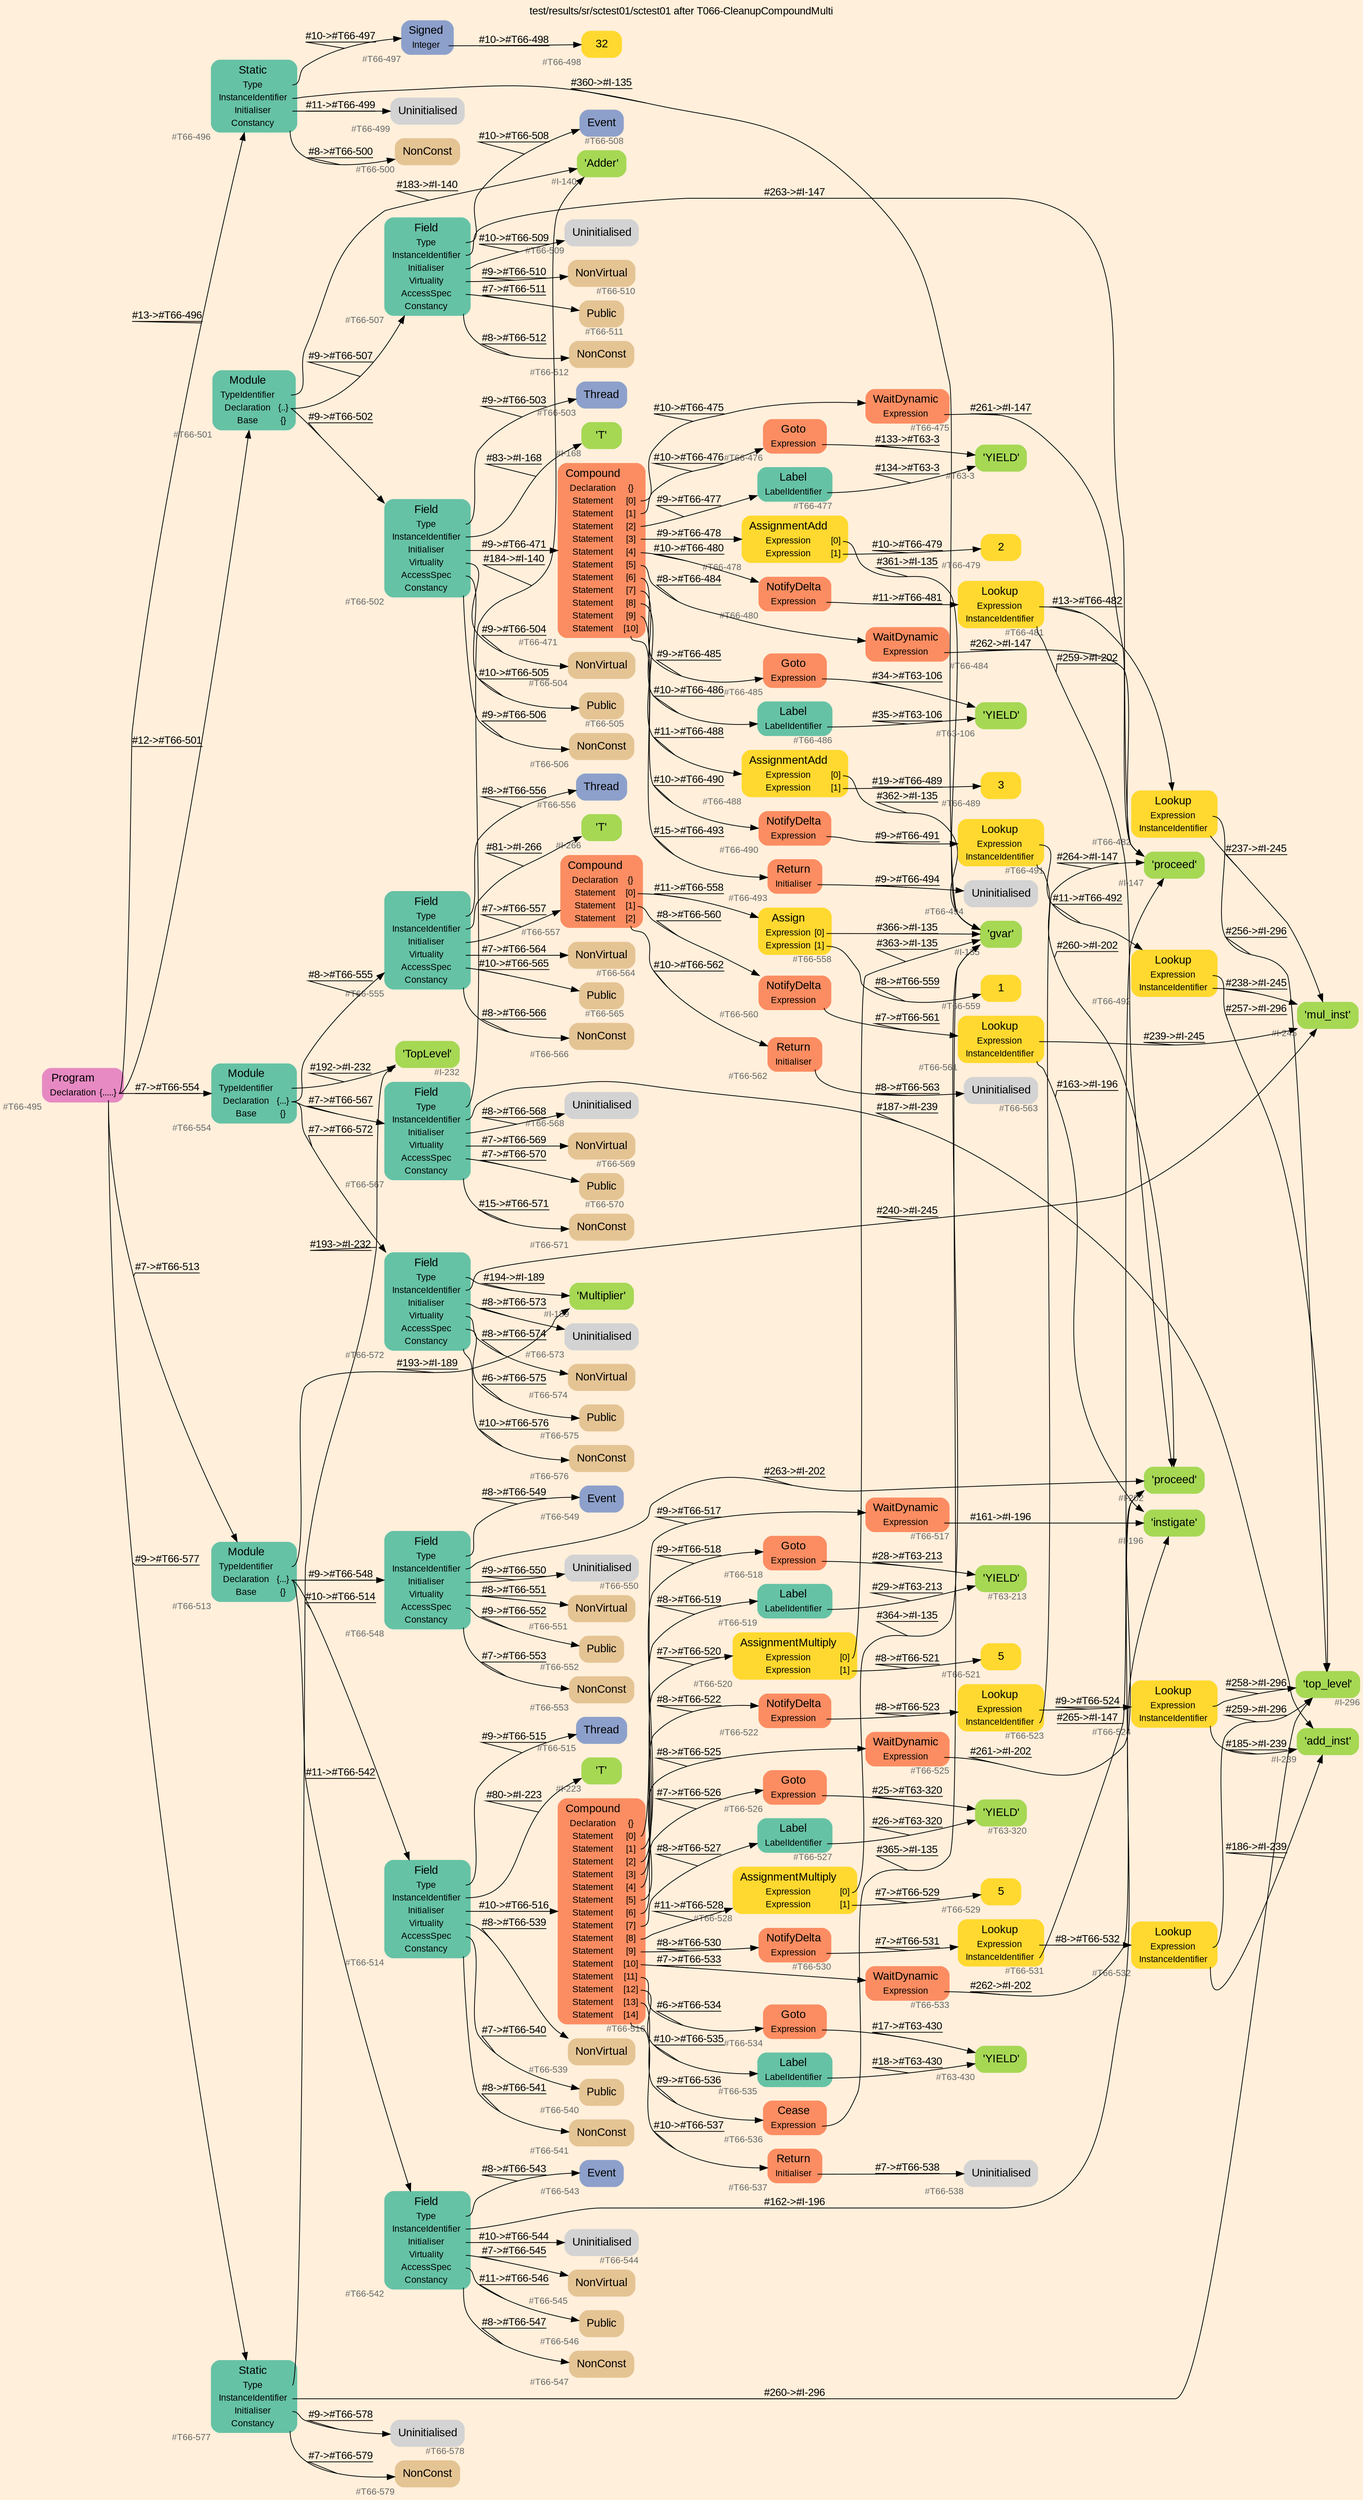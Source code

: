 digraph "test/results/sr/sctest01/sctest01 after T066-CleanupCompoundMulti" {
label = "test/results/sr/sctest01/sctest01 after T066-CleanupCompoundMulti"
labelloc = t
graph [
    rankdir = "LR"
    ranksep = 0.3
    bgcolor = antiquewhite1
    color = black
    fontcolor = black
    fontname = "Arial"
];
node [
    fontname = "Arial"
];
edge [
    fontname = "Arial"
];

// -------------------- node figure --------------------
// -------- block #T66-495 ----------
"#T66-495" [
    fillcolor = "/set28/4"
    xlabel = "#T66-495"
    fontsize = "12"
    fontcolor = grey40
    shape = "plaintext"
    label = <<TABLE BORDER="0" CELLBORDER="0" CELLSPACING="0">
     <TR><TD><FONT COLOR="black" POINT-SIZE="15">Program</FONT></TD></TR>
     <TR><TD><FONT COLOR="black" POINT-SIZE="12">Declaration</FONT></TD><TD PORT="port0"><FONT COLOR="black" POINT-SIZE="12">{.....}</FONT></TD></TR>
    </TABLE>>
    style = "rounded,filled"
];

// -------- block #T66-496 ----------
"#T66-496" [
    fillcolor = "/set28/1"
    xlabel = "#T66-496"
    fontsize = "12"
    fontcolor = grey40
    shape = "plaintext"
    label = <<TABLE BORDER="0" CELLBORDER="0" CELLSPACING="0">
     <TR><TD><FONT COLOR="black" POINT-SIZE="15">Static</FONT></TD></TR>
     <TR><TD><FONT COLOR="black" POINT-SIZE="12">Type</FONT></TD><TD PORT="port0"></TD></TR>
     <TR><TD><FONT COLOR="black" POINT-SIZE="12">InstanceIdentifier</FONT></TD><TD PORT="port1"></TD></TR>
     <TR><TD><FONT COLOR="black" POINT-SIZE="12">Initialiser</FONT></TD><TD PORT="port2"></TD></TR>
     <TR><TD><FONT COLOR="black" POINT-SIZE="12">Constancy</FONT></TD><TD PORT="port3"></TD></TR>
    </TABLE>>
    style = "rounded,filled"
];

// -------- block #T66-497 ----------
"#T66-497" [
    fillcolor = "/set28/3"
    xlabel = "#T66-497"
    fontsize = "12"
    fontcolor = grey40
    shape = "plaintext"
    label = <<TABLE BORDER="0" CELLBORDER="0" CELLSPACING="0">
     <TR><TD><FONT COLOR="black" POINT-SIZE="15">Signed</FONT></TD></TR>
     <TR><TD><FONT COLOR="black" POINT-SIZE="12">Integer</FONT></TD><TD PORT="port0"></TD></TR>
    </TABLE>>
    style = "rounded,filled"
];

// -------- block #T66-498 ----------
"#T66-498" [
    fillcolor = "/set28/6"
    xlabel = "#T66-498"
    fontsize = "12"
    fontcolor = grey40
    shape = "plaintext"
    label = <<TABLE BORDER="0" CELLBORDER="0" CELLSPACING="0">
     <TR><TD><FONT COLOR="black" POINT-SIZE="15">32</FONT></TD></TR>
    </TABLE>>
    style = "rounded,filled"
];

// -------- block #I-135 ----------
"#I-135" [
    fillcolor = "/set28/5"
    xlabel = "#I-135"
    fontsize = "12"
    fontcolor = grey40
    shape = "plaintext"
    label = <<TABLE BORDER="0" CELLBORDER="0" CELLSPACING="0">
     <TR><TD><FONT COLOR="black" POINT-SIZE="15">'gvar'</FONT></TD></TR>
    </TABLE>>
    style = "rounded,filled"
];

// -------- block #T66-499 ----------
"#T66-499" [
    xlabel = "#T66-499"
    fontsize = "12"
    fontcolor = grey40
    shape = "plaintext"
    label = <<TABLE BORDER="0" CELLBORDER="0" CELLSPACING="0">
     <TR><TD><FONT COLOR="black" POINT-SIZE="15">Uninitialised</FONT></TD></TR>
    </TABLE>>
    style = "rounded,filled"
];

// -------- block #T66-500 ----------
"#T66-500" [
    fillcolor = "/set28/7"
    xlabel = "#T66-500"
    fontsize = "12"
    fontcolor = grey40
    shape = "plaintext"
    label = <<TABLE BORDER="0" CELLBORDER="0" CELLSPACING="0">
     <TR><TD><FONT COLOR="black" POINT-SIZE="15">NonConst</FONT></TD></TR>
    </TABLE>>
    style = "rounded,filled"
];

// -------- block #T66-501 ----------
"#T66-501" [
    fillcolor = "/set28/1"
    xlabel = "#T66-501"
    fontsize = "12"
    fontcolor = grey40
    shape = "plaintext"
    label = <<TABLE BORDER="0" CELLBORDER="0" CELLSPACING="0">
     <TR><TD><FONT COLOR="black" POINT-SIZE="15">Module</FONT></TD></TR>
     <TR><TD><FONT COLOR="black" POINT-SIZE="12">TypeIdentifier</FONT></TD><TD PORT="port0"></TD></TR>
     <TR><TD><FONT COLOR="black" POINT-SIZE="12">Declaration</FONT></TD><TD PORT="port1"><FONT COLOR="black" POINT-SIZE="12">{..}</FONT></TD></TR>
     <TR><TD><FONT COLOR="black" POINT-SIZE="12">Base</FONT></TD><TD PORT="port2"><FONT COLOR="black" POINT-SIZE="12">{}</FONT></TD></TR>
    </TABLE>>
    style = "rounded,filled"
];

// -------- block #I-140 ----------
"#I-140" [
    fillcolor = "/set28/5"
    xlabel = "#I-140"
    fontsize = "12"
    fontcolor = grey40
    shape = "plaintext"
    label = <<TABLE BORDER="0" CELLBORDER="0" CELLSPACING="0">
     <TR><TD><FONT COLOR="black" POINT-SIZE="15">'Adder'</FONT></TD></TR>
    </TABLE>>
    style = "rounded,filled"
];

// -------- block #T66-502 ----------
"#T66-502" [
    fillcolor = "/set28/1"
    xlabel = "#T66-502"
    fontsize = "12"
    fontcolor = grey40
    shape = "plaintext"
    label = <<TABLE BORDER="0" CELLBORDER="0" CELLSPACING="0">
     <TR><TD><FONT COLOR="black" POINT-SIZE="15">Field</FONT></TD></TR>
     <TR><TD><FONT COLOR="black" POINT-SIZE="12">Type</FONT></TD><TD PORT="port0"></TD></TR>
     <TR><TD><FONT COLOR="black" POINT-SIZE="12">InstanceIdentifier</FONT></TD><TD PORT="port1"></TD></TR>
     <TR><TD><FONT COLOR="black" POINT-SIZE="12">Initialiser</FONT></TD><TD PORT="port2"></TD></TR>
     <TR><TD><FONT COLOR="black" POINT-SIZE="12">Virtuality</FONT></TD><TD PORT="port3"></TD></TR>
     <TR><TD><FONT COLOR="black" POINT-SIZE="12">AccessSpec</FONT></TD><TD PORT="port4"></TD></TR>
     <TR><TD><FONT COLOR="black" POINT-SIZE="12">Constancy</FONT></TD><TD PORT="port5"></TD></TR>
    </TABLE>>
    style = "rounded,filled"
];

// -------- block #T66-503 ----------
"#T66-503" [
    fillcolor = "/set28/3"
    xlabel = "#T66-503"
    fontsize = "12"
    fontcolor = grey40
    shape = "plaintext"
    label = <<TABLE BORDER="0" CELLBORDER="0" CELLSPACING="0">
     <TR><TD><FONT COLOR="black" POINT-SIZE="15">Thread</FONT></TD></TR>
    </TABLE>>
    style = "rounded,filled"
];

// -------- block #I-168 ----------
"#I-168" [
    fillcolor = "/set28/5"
    xlabel = "#I-168"
    fontsize = "12"
    fontcolor = grey40
    shape = "plaintext"
    label = <<TABLE BORDER="0" CELLBORDER="0" CELLSPACING="0">
     <TR><TD><FONT COLOR="black" POINT-SIZE="15">'T'</FONT></TD></TR>
    </TABLE>>
    style = "rounded,filled"
];

// -------- block #T66-471 ----------
"#T66-471" [
    fillcolor = "/set28/2"
    xlabel = "#T66-471"
    fontsize = "12"
    fontcolor = grey40
    shape = "plaintext"
    label = <<TABLE BORDER="0" CELLBORDER="0" CELLSPACING="0">
     <TR><TD><FONT COLOR="black" POINT-SIZE="15">Compound</FONT></TD></TR>
     <TR><TD><FONT COLOR="black" POINT-SIZE="12">Declaration</FONT></TD><TD PORT="port0"><FONT COLOR="black" POINT-SIZE="12">{}</FONT></TD></TR>
     <TR><TD><FONT COLOR="black" POINT-SIZE="12">Statement</FONT></TD><TD PORT="port1"><FONT COLOR="black" POINT-SIZE="12">[0]</FONT></TD></TR>
     <TR><TD><FONT COLOR="black" POINT-SIZE="12">Statement</FONT></TD><TD PORT="port2"><FONT COLOR="black" POINT-SIZE="12">[1]</FONT></TD></TR>
     <TR><TD><FONT COLOR="black" POINT-SIZE="12">Statement</FONT></TD><TD PORT="port3"><FONT COLOR="black" POINT-SIZE="12">[2]</FONT></TD></TR>
     <TR><TD><FONT COLOR="black" POINT-SIZE="12">Statement</FONT></TD><TD PORT="port4"><FONT COLOR="black" POINT-SIZE="12">[3]</FONT></TD></TR>
     <TR><TD><FONT COLOR="black" POINT-SIZE="12">Statement</FONT></TD><TD PORT="port5"><FONT COLOR="black" POINT-SIZE="12">[4]</FONT></TD></TR>
     <TR><TD><FONT COLOR="black" POINT-SIZE="12">Statement</FONT></TD><TD PORT="port6"><FONT COLOR="black" POINT-SIZE="12">[5]</FONT></TD></TR>
     <TR><TD><FONT COLOR="black" POINT-SIZE="12">Statement</FONT></TD><TD PORT="port7"><FONT COLOR="black" POINT-SIZE="12">[6]</FONT></TD></TR>
     <TR><TD><FONT COLOR="black" POINT-SIZE="12">Statement</FONT></TD><TD PORT="port8"><FONT COLOR="black" POINT-SIZE="12">[7]</FONT></TD></TR>
     <TR><TD><FONT COLOR="black" POINT-SIZE="12">Statement</FONT></TD><TD PORT="port9"><FONT COLOR="black" POINT-SIZE="12">[8]</FONT></TD></TR>
     <TR><TD><FONT COLOR="black" POINT-SIZE="12">Statement</FONT></TD><TD PORT="port10"><FONT COLOR="black" POINT-SIZE="12">[9]</FONT></TD></TR>
     <TR><TD><FONT COLOR="black" POINT-SIZE="12">Statement</FONT></TD><TD PORT="port11"><FONT COLOR="black" POINT-SIZE="12">[10]</FONT></TD></TR>
    </TABLE>>
    style = "rounded,filled"
];

// -------- block #T66-475 ----------
"#T66-475" [
    fillcolor = "/set28/2"
    xlabel = "#T66-475"
    fontsize = "12"
    fontcolor = grey40
    shape = "plaintext"
    label = <<TABLE BORDER="0" CELLBORDER="0" CELLSPACING="0">
     <TR><TD><FONT COLOR="black" POINT-SIZE="15">WaitDynamic</FONT></TD></TR>
     <TR><TD><FONT COLOR="black" POINT-SIZE="12">Expression</FONT></TD><TD PORT="port0"></TD></TR>
    </TABLE>>
    style = "rounded,filled"
];

// -------- block #I-147 ----------
"#I-147" [
    fillcolor = "/set28/5"
    xlabel = "#I-147"
    fontsize = "12"
    fontcolor = grey40
    shape = "plaintext"
    label = <<TABLE BORDER="0" CELLBORDER="0" CELLSPACING="0">
     <TR><TD><FONT COLOR="black" POINT-SIZE="15">'proceed'</FONT></TD></TR>
    </TABLE>>
    style = "rounded,filled"
];

// -------- block #T66-476 ----------
"#T66-476" [
    fillcolor = "/set28/2"
    xlabel = "#T66-476"
    fontsize = "12"
    fontcolor = grey40
    shape = "plaintext"
    label = <<TABLE BORDER="0" CELLBORDER="0" CELLSPACING="0">
     <TR><TD><FONT COLOR="black" POINT-SIZE="15">Goto</FONT></TD></TR>
     <TR><TD><FONT COLOR="black" POINT-SIZE="12">Expression</FONT></TD><TD PORT="port0"></TD></TR>
    </TABLE>>
    style = "rounded,filled"
];

// -------- block #T63-3 ----------
"#T63-3" [
    fillcolor = "/set28/5"
    xlabel = "#T63-3"
    fontsize = "12"
    fontcolor = grey40
    shape = "plaintext"
    label = <<TABLE BORDER="0" CELLBORDER="0" CELLSPACING="0">
     <TR><TD><FONT COLOR="black" POINT-SIZE="15">'YIELD'</FONT></TD></TR>
    </TABLE>>
    style = "rounded,filled"
];

// -------- block #T66-477 ----------
"#T66-477" [
    fillcolor = "/set28/1"
    xlabel = "#T66-477"
    fontsize = "12"
    fontcolor = grey40
    shape = "plaintext"
    label = <<TABLE BORDER="0" CELLBORDER="0" CELLSPACING="0">
     <TR><TD><FONT COLOR="black" POINT-SIZE="15">Label</FONT></TD></TR>
     <TR><TD><FONT COLOR="black" POINT-SIZE="12">LabelIdentifier</FONT></TD><TD PORT="port0"></TD></TR>
    </TABLE>>
    style = "rounded,filled"
];

// -------- block #T66-478 ----------
"#T66-478" [
    fillcolor = "/set28/6"
    xlabel = "#T66-478"
    fontsize = "12"
    fontcolor = grey40
    shape = "plaintext"
    label = <<TABLE BORDER="0" CELLBORDER="0" CELLSPACING="0">
     <TR><TD><FONT COLOR="black" POINT-SIZE="15">AssignmentAdd</FONT></TD></TR>
     <TR><TD><FONT COLOR="black" POINT-SIZE="12">Expression</FONT></TD><TD PORT="port0"><FONT COLOR="black" POINT-SIZE="12">[0]</FONT></TD></TR>
     <TR><TD><FONT COLOR="black" POINT-SIZE="12">Expression</FONT></TD><TD PORT="port1"><FONT COLOR="black" POINT-SIZE="12">[1]</FONT></TD></TR>
    </TABLE>>
    style = "rounded,filled"
];

// -------- block #T66-479 ----------
"#T66-479" [
    fillcolor = "/set28/6"
    xlabel = "#T66-479"
    fontsize = "12"
    fontcolor = grey40
    shape = "plaintext"
    label = <<TABLE BORDER="0" CELLBORDER="0" CELLSPACING="0">
     <TR><TD><FONT COLOR="black" POINT-SIZE="15">2</FONT></TD></TR>
    </TABLE>>
    style = "rounded,filled"
];

// -------- block #T66-480 ----------
"#T66-480" [
    fillcolor = "/set28/2"
    xlabel = "#T66-480"
    fontsize = "12"
    fontcolor = grey40
    shape = "plaintext"
    label = <<TABLE BORDER="0" CELLBORDER="0" CELLSPACING="0">
     <TR><TD><FONT COLOR="black" POINT-SIZE="15">NotifyDelta</FONT></TD></TR>
     <TR><TD><FONT COLOR="black" POINT-SIZE="12">Expression</FONT></TD><TD PORT="port0"></TD></TR>
    </TABLE>>
    style = "rounded,filled"
];

// -------- block #T66-481 ----------
"#T66-481" [
    fillcolor = "/set28/6"
    xlabel = "#T66-481"
    fontsize = "12"
    fontcolor = grey40
    shape = "plaintext"
    label = <<TABLE BORDER="0" CELLBORDER="0" CELLSPACING="0">
     <TR><TD><FONT COLOR="black" POINT-SIZE="15">Lookup</FONT></TD></TR>
     <TR><TD><FONT COLOR="black" POINT-SIZE="12">Expression</FONT></TD><TD PORT="port0"></TD></TR>
     <TR><TD><FONT COLOR="black" POINT-SIZE="12">InstanceIdentifier</FONT></TD><TD PORT="port1"></TD></TR>
    </TABLE>>
    style = "rounded,filled"
];

// -------- block #T66-482 ----------
"#T66-482" [
    fillcolor = "/set28/6"
    xlabel = "#T66-482"
    fontsize = "12"
    fontcolor = grey40
    shape = "plaintext"
    label = <<TABLE BORDER="0" CELLBORDER="0" CELLSPACING="0">
     <TR><TD><FONT COLOR="black" POINT-SIZE="15">Lookup</FONT></TD></TR>
     <TR><TD><FONT COLOR="black" POINT-SIZE="12">Expression</FONT></TD><TD PORT="port0"></TD></TR>
     <TR><TD><FONT COLOR="black" POINT-SIZE="12">InstanceIdentifier</FONT></TD><TD PORT="port1"></TD></TR>
    </TABLE>>
    style = "rounded,filled"
];

// -------- block #I-296 ----------
"#I-296" [
    fillcolor = "/set28/5"
    xlabel = "#I-296"
    fontsize = "12"
    fontcolor = grey40
    shape = "plaintext"
    label = <<TABLE BORDER="0" CELLBORDER="0" CELLSPACING="0">
     <TR><TD><FONT COLOR="black" POINT-SIZE="15">'top_level'</FONT></TD></TR>
    </TABLE>>
    style = "rounded,filled"
];

// -------- block #I-245 ----------
"#I-245" [
    fillcolor = "/set28/5"
    xlabel = "#I-245"
    fontsize = "12"
    fontcolor = grey40
    shape = "plaintext"
    label = <<TABLE BORDER="0" CELLBORDER="0" CELLSPACING="0">
     <TR><TD><FONT COLOR="black" POINT-SIZE="15">'mul_inst'</FONT></TD></TR>
    </TABLE>>
    style = "rounded,filled"
];

// -------- block #I-202 ----------
"#I-202" [
    fillcolor = "/set28/5"
    xlabel = "#I-202"
    fontsize = "12"
    fontcolor = grey40
    shape = "plaintext"
    label = <<TABLE BORDER="0" CELLBORDER="0" CELLSPACING="0">
     <TR><TD><FONT COLOR="black" POINT-SIZE="15">'proceed'</FONT></TD></TR>
    </TABLE>>
    style = "rounded,filled"
];

// -------- block #T66-484 ----------
"#T66-484" [
    fillcolor = "/set28/2"
    xlabel = "#T66-484"
    fontsize = "12"
    fontcolor = grey40
    shape = "plaintext"
    label = <<TABLE BORDER="0" CELLBORDER="0" CELLSPACING="0">
     <TR><TD><FONT COLOR="black" POINT-SIZE="15">WaitDynamic</FONT></TD></TR>
     <TR><TD><FONT COLOR="black" POINT-SIZE="12">Expression</FONT></TD><TD PORT="port0"></TD></TR>
    </TABLE>>
    style = "rounded,filled"
];

// -------- block #T66-485 ----------
"#T66-485" [
    fillcolor = "/set28/2"
    xlabel = "#T66-485"
    fontsize = "12"
    fontcolor = grey40
    shape = "plaintext"
    label = <<TABLE BORDER="0" CELLBORDER="0" CELLSPACING="0">
     <TR><TD><FONT COLOR="black" POINT-SIZE="15">Goto</FONT></TD></TR>
     <TR><TD><FONT COLOR="black" POINT-SIZE="12">Expression</FONT></TD><TD PORT="port0"></TD></TR>
    </TABLE>>
    style = "rounded,filled"
];

// -------- block #T63-106 ----------
"#T63-106" [
    fillcolor = "/set28/5"
    xlabel = "#T63-106"
    fontsize = "12"
    fontcolor = grey40
    shape = "plaintext"
    label = <<TABLE BORDER="0" CELLBORDER="0" CELLSPACING="0">
     <TR><TD><FONT COLOR="black" POINT-SIZE="15">'YIELD'</FONT></TD></TR>
    </TABLE>>
    style = "rounded,filled"
];

// -------- block #T66-486 ----------
"#T66-486" [
    fillcolor = "/set28/1"
    xlabel = "#T66-486"
    fontsize = "12"
    fontcolor = grey40
    shape = "plaintext"
    label = <<TABLE BORDER="0" CELLBORDER="0" CELLSPACING="0">
     <TR><TD><FONT COLOR="black" POINT-SIZE="15">Label</FONT></TD></TR>
     <TR><TD><FONT COLOR="black" POINT-SIZE="12">LabelIdentifier</FONT></TD><TD PORT="port0"></TD></TR>
    </TABLE>>
    style = "rounded,filled"
];

// -------- block #T66-488 ----------
"#T66-488" [
    fillcolor = "/set28/6"
    xlabel = "#T66-488"
    fontsize = "12"
    fontcolor = grey40
    shape = "plaintext"
    label = <<TABLE BORDER="0" CELLBORDER="0" CELLSPACING="0">
     <TR><TD><FONT COLOR="black" POINT-SIZE="15">AssignmentAdd</FONT></TD></TR>
     <TR><TD><FONT COLOR="black" POINT-SIZE="12">Expression</FONT></TD><TD PORT="port0"><FONT COLOR="black" POINT-SIZE="12">[0]</FONT></TD></TR>
     <TR><TD><FONT COLOR="black" POINT-SIZE="12">Expression</FONT></TD><TD PORT="port1"><FONT COLOR="black" POINT-SIZE="12">[1]</FONT></TD></TR>
    </TABLE>>
    style = "rounded,filled"
];

// -------- block #T66-489 ----------
"#T66-489" [
    fillcolor = "/set28/6"
    xlabel = "#T66-489"
    fontsize = "12"
    fontcolor = grey40
    shape = "plaintext"
    label = <<TABLE BORDER="0" CELLBORDER="0" CELLSPACING="0">
     <TR><TD><FONT COLOR="black" POINT-SIZE="15">3</FONT></TD></TR>
    </TABLE>>
    style = "rounded,filled"
];

// -------- block #T66-490 ----------
"#T66-490" [
    fillcolor = "/set28/2"
    xlabel = "#T66-490"
    fontsize = "12"
    fontcolor = grey40
    shape = "plaintext"
    label = <<TABLE BORDER="0" CELLBORDER="0" CELLSPACING="0">
     <TR><TD><FONT COLOR="black" POINT-SIZE="15">NotifyDelta</FONT></TD></TR>
     <TR><TD><FONT COLOR="black" POINT-SIZE="12">Expression</FONT></TD><TD PORT="port0"></TD></TR>
    </TABLE>>
    style = "rounded,filled"
];

// -------- block #T66-491 ----------
"#T66-491" [
    fillcolor = "/set28/6"
    xlabel = "#T66-491"
    fontsize = "12"
    fontcolor = grey40
    shape = "plaintext"
    label = <<TABLE BORDER="0" CELLBORDER="0" CELLSPACING="0">
     <TR><TD><FONT COLOR="black" POINT-SIZE="15">Lookup</FONT></TD></TR>
     <TR><TD><FONT COLOR="black" POINT-SIZE="12">Expression</FONT></TD><TD PORT="port0"></TD></TR>
     <TR><TD><FONT COLOR="black" POINT-SIZE="12">InstanceIdentifier</FONT></TD><TD PORT="port1"></TD></TR>
    </TABLE>>
    style = "rounded,filled"
];

// -------- block #T66-492 ----------
"#T66-492" [
    fillcolor = "/set28/6"
    xlabel = "#T66-492"
    fontsize = "12"
    fontcolor = grey40
    shape = "plaintext"
    label = <<TABLE BORDER="0" CELLBORDER="0" CELLSPACING="0">
     <TR><TD><FONT COLOR="black" POINT-SIZE="15">Lookup</FONT></TD></TR>
     <TR><TD><FONT COLOR="black" POINT-SIZE="12">Expression</FONT></TD><TD PORT="port0"></TD></TR>
     <TR><TD><FONT COLOR="black" POINT-SIZE="12">InstanceIdentifier</FONT></TD><TD PORT="port1"></TD></TR>
    </TABLE>>
    style = "rounded,filled"
];

// -------- block #T66-493 ----------
"#T66-493" [
    fillcolor = "/set28/2"
    xlabel = "#T66-493"
    fontsize = "12"
    fontcolor = grey40
    shape = "plaintext"
    label = <<TABLE BORDER="0" CELLBORDER="0" CELLSPACING="0">
     <TR><TD><FONT COLOR="black" POINT-SIZE="15">Return</FONT></TD></TR>
     <TR><TD><FONT COLOR="black" POINT-SIZE="12">Initialiser</FONT></TD><TD PORT="port0"></TD></TR>
    </TABLE>>
    style = "rounded,filled"
];

// -------- block #T66-494 ----------
"#T66-494" [
    xlabel = "#T66-494"
    fontsize = "12"
    fontcolor = grey40
    shape = "plaintext"
    label = <<TABLE BORDER="0" CELLBORDER="0" CELLSPACING="0">
     <TR><TD><FONT COLOR="black" POINT-SIZE="15">Uninitialised</FONT></TD></TR>
    </TABLE>>
    style = "rounded,filled"
];

// -------- block #T66-504 ----------
"#T66-504" [
    fillcolor = "/set28/7"
    xlabel = "#T66-504"
    fontsize = "12"
    fontcolor = grey40
    shape = "plaintext"
    label = <<TABLE BORDER="0" CELLBORDER="0" CELLSPACING="0">
     <TR><TD><FONT COLOR="black" POINT-SIZE="15">NonVirtual</FONT></TD></TR>
    </TABLE>>
    style = "rounded,filled"
];

// -------- block #T66-505 ----------
"#T66-505" [
    fillcolor = "/set28/7"
    xlabel = "#T66-505"
    fontsize = "12"
    fontcolor = grey40
    shape = "plaintext"
    label = <<TABLE BORDER="0" CELLBORDER="0" CELLSPACING="0">
     <TR><TD><FONT COLOR="black" POINT-SIZE="15">Public</FONT></TD></TR>
    </TABLE>>
    style = "rounded,filled"
];

// -------- block #T66-506 ----------
"#T66-506" [
    fillcolor = "/set28/7"
    xlabel = "#T66-506"
    fontsize = "12"
    fontcolor = grey40
    shape = "plaintext"
    label = <<TABLE BORDER="0" CELLBORDER="0" CELLSPACING="0">
     <TR><TD><FONT COLOR="black" POINT-SIZE="15">NonConst</FONT></TD></TR>
    </TABLE>>
    style = "rounded,filled"
];

// -------- block #T66-507 ----------
"#T66-507" [
    fillcolor = "/set28/1"
    xlabel = "#T66-507"
    fontsize = "12"
    fontcolor = grey40
    shape = "plaintext"
    label = <<TABLE BORDER="0" CELLBORDER="0" CELLSPACING="0">
     <TR><TD><FONT COLOR="black" POINT-SIZE="15">Field</FONT></TD></TR>
     <TR><TD><FONT COLOR="black" POINT-SIZE="12">Type</FONT></TD><TD PORT="port0"></TD></TR>
     <TR><TD><FONT COLOR="black" POINT-SIZE="12">InstanceIdentifier</FONT></TD><TD PORT="port1"></TD></TR>
     <TR><TD><FONT COLOR="black" POINT-SIZE="12">Initialiser</FONT></TD><TD PORT="port2"></TD></TR>
     <TR><TD><FONT COLOR="black" POINT-SIZE="12">Virtuality</FONT></TD><TD PORT="port3"></TD></TR>
     <TR><TD><FONT COLOR="black" POINT-SIZE="12">AccessSpec</FONT></TD><TD PORT="port4"></TD></TR>
     <TR><TD><FONT COLOR="black" POINT-SIZE="12">Constancy</FONT></TD><TD PORT="port5"></TD></TR>
    </TABLE>>
    style = "rounded,filled"
];

// -------- block #T66-508 ----------
"#T66-508" [
    fillcolor = "/set28/3"
    xlabel = "#T66-508"
    fontsize = "12"
    fontcolor = grey40
    shape = "plaintext"
    label = <<TABLE BORDER="0" CELLBORDER="0" CELLSPACING="0">
     <TR><TD><FONT COLOR="black" POINT-SIZE="15">Event</FONT></TD></TR>
    </TABLE>>
    style = "rounded,filled"
];

// -------- block #T66-509 ----------
"#T66-509" [
    xlabel = "#T66-509"
    fontsize = "12"
    fontcolor = grey40
    shape = "plaintext"
    label = <<TABLE BORDER="0" CELLBORDER="0" CELLSPACING="0">
     <TR><TD><FONT COLOR="black" POINT-SIZE="15">Uninitialised</FONT></TD></TR>
    </TABLE>>
    style = "rounded,filled"
];

// -------- block #T66-510 ----------
"#T66-510" [
    fillcolor = "/set28/7"
    xlabel = "#T66-510"
    fontsize = "12"
    fontcolor = grey40
    shape = "plaintext"
    label = <<TABLE BORDER="0" CELLBORDER="0" CELLSPACING="0">
     <TR><TD><FONT COLOR="black" POINT-SIZE="15">NonVirtual</FONT></TD></TR>
    </TABLE>>
    style = "rounded,filled"
];

// -------- block #T66-511 ----------
"#T66-511" [
    fillcolor = "/set28/7"
    xlabel = "#T66-511"
    fontsize = "12"
    fontcolor = grey40
    shape = "plaintext"
    label = <<TABLE BORDER="0" CELLBORDER="0" CELLSPACING="0">
     <TR><TD><FONT COLOR="black" POINT-SIZE="15">Public</FONT></TD></TR>
    </TABLE>>
    style = "rounded,filled"
];

// -------- block #T66-512 ----------
"#T66-512" [
    fillcolor = "/set28/7"
    xlabel = "#T66-512"
    fontsize = "12"
    fontcolor = grey40
    shape = "plaintext"
    label = <<TABLE BORDER="0" CELLBORDER="0" CELLSPACING="0">
     <TR><TD><FONT COLOR="black" POINT-SIZE="15">NonConst</FONT></TD></TR>
    </TABLE>>
    style = "rounded,filled"
];

// -------- block #T66-513 ----------
"#T66-513" [
    fillcolor = "/set28/1"
    xlabel = "#T66-513"
    fontsize = "12"
    fontcolor = grey40
    shape = "plaintext"
    label = <<TABLE BORDER="0" CELLBORDER="0" CELLSPACING="0">
     <TR><TD><FONT COLOR="black" POINT-SIZE="15">Module</FONT></TD></TR>
     <TR><TD><FONT COLOR="black" POINT-SIZE="12">TypeIdentifier</FONT></TD><TD PORT="port0"></TD></TR>
     <TR><TD><FONT COLOR="black" POINT-SIZE="12">Declaration</FONT></TD><TD PORT="port1"><FONT COLOR="black" POINT-SIZE="12">{...}</FONT></TD></TR>
     <TR><TD><FONT COLOR="black" POINT-SIZE="12">Base</FONT></TD><TD PORT="port2"><FONT COLOR="black" POINT-SIZE="12">{}</FONT></TD></TR>
    </TABLE>>
    style = "rounded,filled"
];

// -------- block #I-189 ----------
"#I-189" [
    fillcolor = "/set28/5"
    xlabel = "#I-189"
    fontsize = "12"
    fontcolor = grey40
    shape = "plaintext"
    label = <<TABLE BORDER="0" CELLBORDER="0" CELLSPACING="0">
     <TR><TD><FONT COLOR="black" POINT-SIZE="15">'Multiplier'</FONT></TD></TR>
    </TABLE>>
    style = "rounded,filled"
];

// -------- block #T66-514 ----------
"#T66-514" [
    fillcolor = "/set28/1"
    xlabel = "#T66-514"
    fontsize = "12"
    fontcolor = grey40
    shape = "plaintext"
    label = <<TABLE BORDER="0" CELLBORDER="0" CELLSPACING="0">
     <TR><TD><FONT COLOR="black" POINT-SIZE="15">Field</FONT></TD></TR>
     <TR><TD><FONT COLOR="black" POINT-SIZE="12">Type</FONT></TD><TD PORT="port0"></TD></TR>
     <TR><TD><FONT COLOR="black" POINT-SIZE="12">InstanceIdentifier</FONT></TD><TD PORT="port1"></TD></TR>
     <TR><TD><FONT COLOR="black" POINT-SIZE="12">Initialiser</FONT></TD><TD PORT="port2"></TD></TR>
     <TR><TD><FONT COLOR="black" POINT-SIZE="12">Virtuality</FONT></TD><TD PORT="port3"></TD></TR>
     <TR><TD><FONT COLOR="black" POINT-SIZE="12">AccessSpec</FONT></TD><TD PORT="port4"></TD></TR>
     <TR><TD><FONT COLOR="black" POINT-SIZE="12">Constancy</FONT></TD><TD PORT="port5"></TD></TR>
    </TABLE>>
    style = "rounded,filled"
];

// -------- block #T66-515 ----------
"#T66-515" [
    fillcolor = "/set28/3"
    xlabel = "#T66-515"
    fontsize = "12"
    fontcolor = grey40
    shape = "plaintext"
    label = <<TABLE BORDER="0" CELLBORDER="0" CELLSPACING="0">
     <TR><TD><FONT COLOR="black" POINT-SIZE="15">Thread</FONT></TD></TR>
    </TABLE>>
    style = "rounded,filled"
];

// -------- block #I-223 ----------
"#I-223" [
    fillcolor = "/set28/5"
    xlabel = "#I-223"
    fontsize = "12"
    fontcolor = grey40
    shape = "plaintext"
    label = <<TABLE BORDER="0" CELLBORDER="0" CELLSPACING="0">
     <TR><TD><FONT COLOR="black" POINT-SIZE="15">'T'</FONT></TD></TR>
    </TABLE>>
    style = "rounded,filled"
];

// -------- block #T66-516 ----------
"#T66-516" [
    fillcolor = "/set28/2"
    xlabel = "#T66-516"
    fontsize = "12"
    fontcolor = grey40
    shape = "plaintext"
    label = <<TABLE BORDER="0" CELLBORDER="0" CELLSPACING="0">
     <TR><TD><FONT COLOR="black" POINT-SIZE="15">Compound</FONT></TD></TR>
     <TR><TD><FONT COLOR="black" POINT-SIZE="12">Declaration</FONT></TD><TD PORT="port0"><FONT COLOR="black" POINT-SIZE="12">{}</FONT></TD></TR>
     <TR><TD><FONT COLOR="black" POINT-SIZE="12">Statement</FONT></TD><TD PORT="port1"><FONT COLOR="black" POINT-SIZE="12">[0]</FONT></TD></TR>
     <TR><TD><FONT COLOR="black" POINT-SIZE="12">Statement</FONT></TD><TD PORT="port2"><FONT COLOR="black" POINT-SIZE="12">[1]</FONT></TD></TR>
     <TR><TD><FONT COLOR="black" POINT-SIZE="12">Statement</FONT></TD><TD PORT="port3"><FONT COLOR="black" POINT-SIZE="12">[2]</FONT></TD></TR>
     <TR><TD><FONT COLOR="black" POINT-SIZE="12">Statement</FONT></TD><TD PORT="port4"><FONT COLOR="black" POINT-SIZE="12">[3]</FONT></TD></TR>
     <TR><TD><FONT COLOR="black" POINT-SIZE="12">Statement</FONT></TD><TD PORT="port5"><FONT COLOR="black" POINT-SIZE="12">[4]</FONT></TD></TR>
     <TR><TD><FONT COLOR="black" POINT-SIZE="12">Statement</FONT></TD><TD PORT="port6"><FONT COLOR="black" POINT-SIZE="12">[5]</FONT></TD></TR>
     <TR><TD><FONT COLOR="black" POINT-SIZE="12">Statement</FONT></TD><TD PORT="port7"><FONT COLOR="black" POINT-SIZE="12">[6]</FONT></TD></TR>
     <TR><TD><FONT COLOR="black" POINT-SIZE="12">Statement</FONT></TD><TD PORT="port8"><FONT COLOR="black" POINT-SIZE="12">[7]</FONT></TD></TR>
     <TR><TD><FONT COLOR="black" POINT-SIZE="12">Statement</FONT></TD><TD PORT="port9"><FONT COLOR="black" POINT-SIZE="12">[8]</FONT></TD></TR>
     <TR><TD><FONT COLOR="black" POINT-SIZE="12">Statement</FONT></TD><TD PORT="port10"><FONT COLOR="black" POINT-SIZE="12">[9]</FONT></TD></TR>
     <TR><TD><FONT COLOR="black" POINT-SIZE="12">Statement</FONT></TD><TD PORT="port11"><FONT COLOR="black" POINT-SIZE="12">[10]</FONT></TD></TR>
     <TR><TD><FONT COLOR="black" POINT-SIZE="12">Statement</FONT></TD><TD PORT="port12"><FONT COLOR="black" POINT-SIZE="12">[11]</FONT></TD></TR>
     <TR><TD><FONT COLOR="black" POINT-SIZE="12">Statement</FONT></TD><TD PORT="port13"><FONT COLOR="black" POINT-SIZE="12">[12]</FONT></TD></TR>
     <TR><TD><FONT COLOR="black" POINT-SIZE="12">Statement</FONT></TD><TD PORT="port14"><FONT COLOR="black" POINT-SIZE="12">[13]</FONT></TD></TR>
     <TR><TD><FONT COLOR="black" POINT-SIZE="12">Statement</FONT></TD><TD PORT="port15"><FONT COLOR="black" POINT-SIZE="12">[14]</FONT></TD></TR>
    </TABLE>>
    style = "rounded,filled"
];

// -------- block #T66-517 ----------
"#T66-517" [
    fillcolor = "/set28/2"
    xlabel = "#T66-517"
    fontsize = "12"
    fontcolor = grey40
    shape = "plaintext"
    label = <<TABLE BORDER="0" CELLBORDER="0" CELLSPACING="0">
     <TR><TD><FONT COLOR="black" POINT-SIZE="15">WaitDynamic</FONT></TD></TR>
     <TR><TD><FONT COLOR="black" POINT-SIZE="12">Expression</FONT></TD><TD PORT="port0"></TD></TR>
    </TABLE>>
    style = "rounded,filled"
];

// -------- block #I-196 ----------
"#I-196" [
    fillcolor = "/set28/5"
    xlabel = "#I-196"
    fontsize = "12"
    fontcolor = grey40
    shape = "plaintext"
    label = <<TABLE BORDER="0" CELLBORDER="0" CELLSPACING="0">
     <TR><TD><FONT COLOR="black" POINT-SIZE="15">'instigate'</FONT></TD></TR>
    </TABLE>>
    style = "rounded,filled"
];

// -------- block #T66-518 ----------
"#T66-518" [
    fillcolor = "/set28/2"
    xlabel = "#T66-518"
    fontsize = "12"
    fontcolor = grey40
    shape = "plaintext"
    label = <<TABLE BORDER="0" CELLBORDER="0" CELLSPACING="0">
     <TR><TD><FONT COLOR="black" POINT-SIZE="15">Goto</FONT></TD></TR>
     <TR><TD><FONT COLOR="black" POINT-SIZE="12">Expression</FONT></TD><TD PORT="port0"></TD></TR>
    </TABLE>>
    style = "rounded,filled"
];

// -------- block #T63-213 ----------
"#T63-213" [
    fillcolor = "/set28/5"
    xlabel = "#T63-213"
    fontsize = "12"
    fontcolor = grey40
    shape = "plaintext"
    label = <<TABLE BORDER="0" CELLBORDER="0" CELLSPACING="0">
     <TR><TD><FONT COLOR="black" POINT-SIZE="15">'YIELD'</FONT></TD></TR>
    </TABLE>>
    style = "rounded,filled"
];

// -------- block #T66-519 ----------
"#T66-519" [
    fillcolor = "/set28/1"
    xlabel = "#T66-519"
    fontsize = "12"
    fontcolor = grey40
    shape = "plaintext"
    label = <<TABLE BORDER="0" CELLBORDER="0" CELLSPACING="0">
     <TR><TD><FONT COLOR="black" POINT-SIZE="15">Label</FONT></TD></TR>
     <TR><TD><FONT COLOR="black" POINT-SIZE="12">LabelIdentifier</FONT></TD><TD PORT="port0"></TD></TR>
    </TABLE>>
    style = "rounded,filled"
];

// -------- block #T66-520 ----------
"#T66-520" [
    fillcolor = "/set28/6"
    xlabel = "#T66-520"
    fontsize = "12"
    fontcolor = grey40
    shape = "plaintext"
    label = <<TABLE BORDER="0" CELLBORDER="0" CELLSPACING="0">
     <TR><TD><FONT COLOR="black" POINT-SIZE="15">AssignmentMultiply</FONT></TD></TR>
     <TR><TD><FONT COLOR="black" POINT-SIZE="12">Expression</FONT></TD><TD PORT="port0"><FONT COLOR="black" POINT-SIZE="12">[0]</FONT></TD></TR>
     <TR><TD><FONT COLOR="black" POINT-SIZE="12">Expression</FONT></TD><TD PORT="port1"><FONT COLOR="black" POINT-SIZE="12">[1]</FONT></TD></TR>
    </TABLE>>
    style = "rounded,filled"
];

// -------- block #T66-521 ----------
"#T66-521" [
    fillcolor = "/set28/6"
    xlabel = "#T66-521"
    fontsize = "12"
    fontcolor = grey40
    shape = "plaintext"
    label = <<TABLE BORDER="0" CELLBORDER="0" CELLSPACING="0">
     <TR><TD><FONT COLOR="black" POINT-SIZE="15">5</FONT></TD></TR>
    </TABLE>>
    style = "rounded,filled"
];

// -------- block #T66-522 ----------
"#T66-522" [
    fillcolor = "/set28/2"
    xlabel = "#T66-522"
    fontsize = "12"
    fontcolor = grey40
    shape = "plaintext"
    label = <<TABLE BORDER="0" CELLBORDER="0" CELLSPACING="0">
     <TR><TD><FONT COLOR="black" POINT-SIZE="15">NotifyDelta</FONT></TD></TR>
     <TR><TD><FONT COLOR="black" POINT-SIZE="12">Expression</FONT></TD><TD PORT="port0"></TD></TR>
    </TABLE>>
    style = "rounded,filled"
];

// -------- block #T66-523 ----------
"#T66-523" [
    fillcolor = "/set28/6"
    xlabel = "#T66-523"
    fontsize = "12"
    fontcolor = grey40
    shape = "plaintext"
    label = <<TABLE BORDER="0" CELLBORDER="0" CELLSPACING="0">
     <TR><TD><FONT COLOR="black" POINT-SIZE="15">Lookup</FONT></TD></TR>
     <TR><TD><FONT COLOR="black" POINT-SIZE="12">Expression</FONT></TD><TD PORT="port0"></TD></TR>
     <TR><TD><FONT COLOR="black" POINT-SIZE="12">InstanceIdentifier</FONT></TD><TD PORT="port1"></TD></TR>
    </TABLE>>
    style = "rounded,filled"
];

// -------- block #T66-524 ----------
"#T66-524" [
    fillcolor = "/set28/6"
    xlabel = "#T66-524"
    fontsize = "12"
    fontcolor = grey40
    shape = "plaintext"
    label = <<TABLE BORDER="0" CELLBORDER="0" CELLSPACING="0">
     <TR><TD><FONT COLOR="black" POINT-SIZE="15">Lookup</FONT></TD></TR>
     <TR><TD><FONT COLOR="black" POINT-SIZE="12">Expression</FONT></TD><TD PORT="port0"></TD></TR>
     <TR><TD><FONT COLOR="black" POINT-SIZE="12">InstanceIdentifier</FONT></TD><TD PORT="port1"></TD></TR>
    </TABLE>>
    style = "rounded,filled"
];

// -------- block #I-239 ----------
"#I-239" [
    fillcolor = "/set28/5"
    xlabel = "#I-239"
    fontsize = "12"
    fontcolor = grey40
    shape = "plaintext"
    label = <<TABLE BORDER="0" CELLBORDER="0" CELLSPACING="0">
     <TR><TD><FONT COLOR="black" POINT-SIZE="15">'add_inst'</FONT></TD></TR>
    </TABLE>>
    style = "rounded,filled"
];

// -------- block #T66-525 ----------
"#T66-525" [
    fillcolor = "/set28/2"
    xlabel = "#T66-525"
    fontsize = "12"
    fontcolor = grey40
    shape = "plaintext"
    label = <<TABLE BORDER="0" CELLBORDER="0" CELLSPACING="0">
     <TR><TD><FONT COLOR="black" POINT-SIZE="15">WaitDynamic</FONT></TD></TR>
     <TR><TD><FONT COLOR="black" POINT-SIZE="12">Expression</FONT></TD><TD PORT="port0"></TD></TR>
    </TABLE>>
    style = "rounded,filled"
];

// -------- block #T66-526 ----------
"#T66-526" [
    fillcolor = "/set28/2"
    xlabel = "#T66-526"
    fontsize = "12"
    fontcolor = grey40
    shape = "plaintext"
    label = <<TABLE BORDER="0" CELLBORDER="0" CELLSPACING="0">
     <TR><TD><FONT COLOR="black" POINT-SIZE="15">Goto</FONT></TD></TR>
     <TR><TD><FONT COLOR="black" POINT-SIZE="12">Expression</FONT></TD><TD PORT="port0"></TD></TR>
    </TABLE>>
    style = "rounded,filled"
];

// -------- block #T63-320 ----------
"#T63-320" [
    fillcolor = "/set28/5"
    xlabel = "#T63-320"
    fontsize = "12"
    fontcolor = grey40
    shape = "plaintext"
    label = <<TABLE BORDER="0" CELLBORDER="0" CELLSPACING="0">
     <TR><TD><FONT COLOR="black" POINT-SIZE="15">'YIELD'</FONT></TD></TR>
    </TABLE>>
    style = "rounded,filled"
];

// -------- block #T66-527 ----------
"#T66-527" [
    fillcolor = "/set28/1"
    xlabel = "#T66-527"
    fontsize = "12"
    fontcolor = grey40
    shape = "plaintext"
    label = <<TABLE BORDER="0" CELLBORDER="0" CELLSPACING="0">
     <TR><TD><FONT COLOR="black" POINT-SIZE="15">Label</FONT></TD></TR>
     <TR><TD><FONT COLOR="black" POINT-SIZE="12">LabelIdentifier</FONT></TD><TD PORT="port0"></TD></TR>
    </TABLE>>
    style = "rounded,filled"
];

// -------- block #T66-528 ----------
"#T66-528" [
    fillcolor = "/set28/6"
    xlabel = "#T66-528"
    fontsize = "12"
    fontcolor = grey40
    shape = "plaintext"
    label = <<TABLE BORDER="0" CELLBORDER="0" CELLSPACING="0">
     <TR><TD><FONT COLOR="black" POINT-SIZE="15">AssignmentMultiply</FONT></TD></TR>
     <TR><TD><FONT COLOR="black" POINT-SIZE="12">Expression</FONT></TD><TD PORT="port0"><FONT COLOR="black" POINT-SIZE="12">[0]</FONT></TD></TR>
     <TR><TD><FONT COLOR="black" POINT-SIZE="12">Expression</FONT></TD><TD PORT="port1"><FONT COLOR="black" POINT-SIZE="12">[1]</FONT></TD></TR>
    </TABLE>>
    style = "rounded,filled"
];

// -------- block #T66-529 ----------
"#T66-529" [
    fillcolor = "/set28/6"
    xlabel = "#T66-529"
    fontsize = "12"
    fontcolor = grey40
    shape = "plaintext"
    label = <<TABLE BORDER="0" CELLBORDER="0" CELLSPACING="0">
     <TR><TD><FONT COLOR="black" POINT-SIZE="15">5</FONT></TD></TR>
    </TABLE>>
    style = "rounded,filled"
];

// -------- block #T66-530 ----------
"#T66-530" [
    fillcolor = "/set28/2"
    xlabel = "#T66-530"
    fontsize = "12"
    fontcolor = grey40
    shape = "plaintext"
    label = <<TABLE BORDER="0" CELLBORDER="0" CELLSPACING="0">
     <TR><TD><FONT COLOR="black" POINT-SIZE="15">NotifyDelta</FONT></TD></TR>
     <TR><TD><FONT COLOR="black" POINT-SIZE="12">Expression</FONT></TD><TD PORT="port0"></TD></TR>
    </TABLE>>
    style = "rounded,filled"
];

// -------- block #T66-531 ----------
"#T66-531" [
    fillcolor = "/set28/6"
    xlabel = "#T66-531"
    fontsize = "12"
    fontcolor = grey40
    shape = "plaintext"
    label = <<TABLE BORDER="0" CELLBORDER="0" CELLSPACING="0">
     <TR><TD><FONT COLOR="black" POINT-SIZE="15">Lookup</FONT></TD></TR>
     <TR><TD><FONT COLOR="black" POINT-SIZE="12">Expression</FONT></TD><TD PORT="port0"></TD></TR>
     <TR><TD><FONT COLOR="black" POINT-SIZE="12">InstanceIdentifier</FONT></TD><TD PORT="port1"></TD></TR>
    </TABLE>>
    style = "rounded,filled"
];

// -------- block #T66-532 ----------
"#T66-532" [
    fillcolor = "/set28/6"
    xlabel = "#T66-532"
    fontsize = "12"
    fontcolor = grey40
    shape = "plaintext"
    label = <<TABLE BORDER="0" CELLBORDER="0" CELLSPACING="0">
     <TR><TD><FONT COLOR="black" POINT-SIZE="15">Lookup</FONT></TD></TR>
     <TR><TD><FONT COLOR="black" POINT-SIZE="12">Expression</FONT></TD><TD PORT="port0"></TD></TR>
     <TR><TD><FONT COLOR="black" POINT-SIZE="12">InstanceIdentifier</FONT></TD><TD PORT="port1"></TD></TR>
    </TABLE>>
    style = "rounded,filled"
];

// -------- block #T66-533 ----------
"#T66-533" [
    fillcolor = "/set28/2"
    xlabel = "#T66-533"
    fontsize = "12"
    fontcolor = grey40
    shape = "plaintext"
    label = <<TABLE BORDER="0" CELLBORDER="0" CELLSPACING="0">
     <TR><TD><FONT COLOR="black" POINT-SIZE="15">WaitDynamic</FONT></TD></TR>
     <TR><TD><FONT COLOR="black" POINT-SIZE="12">Expression</FONT></TD><TD PORT="port0"></TD></TR>
    </TABLE>>
    style = "rounded,filled"
];

// -------- block #T66-534 ----------
"#T66-534" [
    fillcolor = "/set28/2"
    xlabel = "#T66-534"
    fontsize = "12"
    fontcolor = grey40
    shape = "plaintext"
    label = <<TABLE BORDER="0" CELLBORDER="0" CELLSPACING="0">
     <TR><TD><FONT COLOR="black" POINT-SIZE="15">Goto</FONT></TD></TR>
     <TR><TD><FONT COLOR="black" POINT-SIZE="12">Expression</FONT></TD><TD PORT="port0"></TD></TR>
    </TABLE>>
    style = "rounded,filled"
];

// -------- block #T63-430 ----------
"#T63-430" [
    fillcolor = "/set28/5"
    xlabel = "#T63-430"
    fontsize = "12"
    fontcolor = grey40
    shape = "plaintext"
    label = <<TABLE BORDER="0" CELLBORDER="0" CELLSPACING="0">
     <TR><TD><FONT COLOR="black" POINT-SIZE="15">'YIELD'</FONT></TD></TR>
    </TABLE>>
    style = "rounded,filled"
];

// -------- block #T66-535 ----------
"#T66-535" [
    fillcolor = "/set28/1"
    xlabel = "#T66-535"
    fontsize = "12"
    fontcolor = grey40
    shape = "plaintext"
    label = <<TABLE BORDER="0" CELLBORDER="0" CELLSPACING="0">
     <TR><TD><FONT COLOR="black" POINT-SIZE="15">Label</FONT></TD></TR>
     <TR><TD><FONT COLOR="black" POINT-SIZE="12">LabelIdentifier</FONT></TD><TD PORT="port0"></TD></TR>
    </TABLE>>
    style = "rounded,filled"
];

// -------- block #T66-536 ----------
"#T66-536" [
    fillcolor = "/set28/2"
    xlabel = "#T66-536"
    fontsize = "12"
    fontcolor = grey40
    shape = "plaintext"
    label = <<TABLE BORDER="0" CELLBORDER="0" CELLSPACING="0">
     <TR><TD><FONT COLOR="black" POINT-SIZE="15">Cease</FONT></TD></TR>
     <TR><TD><FONT COLOR="black" POINT-SIZE="12">Expression</FONT></TD><TD PORT="port0"></TD></TR>
    </TABLE>>
    style = "rounded,filled"
];

// -------- block #T66-537 ----------
"#T66-537" [
    fillcolor = "/set28/2"
    xlabel = "#T66-537"
    fontsize = "12"
    fontcolor = grey40
    shape = "plaintext"
    label = <<TABLE BORDER="0" CELLBORDER="0" CELLSPACING="0">
     <TR><TD><FONT COLOR="black" POINT-SIZE="15">Return</FONT></TD></TR>
     <TR><TD><FONT COLOR="black" POINT-SIZE="12">Initialiser</FONT></TD><TD PORT="port0"></TD></TR>
    </TABLE>>
    style = "rounded,filled"
];

// -------- block #T66-538 ----------
"#T66-538" [
    xlabel = "#T66-538"
    fontsize = "12"
    fontcolor = grey40
    shape = "plaintext"
    label = <<TABLE BORDER="0" CELLBORDER="0" CELLSPACING="0">
     <TR><TD><FONT COLOR="black" POINT-SIZE="15">Uninitialised</FONT></TD></TR>
    </TABLE>>
    style = "rounded,filled"
];

// -------- block #T66-539 ----------
"#T66-539" [
    fillcolor = "/set28/7"
    xlabel = "#T66-539"
    fontsize = "12"
    fontcolor = grey40
    shape = "plaintext"
    label = <<TABLE BORDER="0" CELLBORDER="0" CELLSPACING="0">
     <TR><TD><FONT COLOR="black" POINT-SIZE="15">NonVirtual</FONT></TD></TR>
    </TABLE>>
    style = "rounded,filled"
];

// -------- block #T66-540 ----------
"#T66-540" [
    fillcolor = "/set28/7"
    xlabel = "#T66-540"
    fontsize = "12"
    fontcolor = grey40
    shape = "plaintext"
    label = <<TABLE BORDER="0" CELLBORDER="0" CELLSPACING="0">
     <TR><TD><FONT COLOR="black" POINT-SIZE="15">Public</FONT></TD></TR>
    </TABLE>>
    style = "rounded,filled"
];

// -------- block #T66-541 ----------
"#T66-541" [
    fillcolor = "/set28/7"
    xlabel = "#T66-541"
    fontsize = "12"
    fontcolor = grey40
    shape = "plaintext"
    label = <<TABLE BORDER="0" CELLBORDER="0" CELLSPACING="0">
     <TR><TD><FONT COLOR="black" POINT-SIZE="15">NonConst</FONT></TD></TR>
    </TABLE>>
    style = "rounded,filled"
];

// -------- block #T66-542 ----------
"#T66-542" [
    fillcolor = "/set28/1"
    xlabel = "#T66-542"
    fontsize = "12"
    fontcolor = grey40
    shape = "plaintext"
    label = <<TABLE BORDER="0" CELLBORDER="0" CELLSPACING="0">
     <TR><TD><FONT COLOR="black" POINT-SIZE="15">Field</FONT></TD></TR>
     <TR><TD><FONT COLOR="black" POINT-SIZE="12">Type</FONT></TD><TD PORT="port0"></TD></TR>
     <TR><TD><FONT COLOR="black" POINT-SIZE="12">InstanceIdentifier</FONT></TD><TD PORT="port1"></TD></TR>
     <TR><TD><FONT COLOR="black" POINT-SIZE="12">Initialiser</FONT></TD><TD PORT="port2"></TD></TR>
     <TR><TD><FONT COLOR="black" POINT-SIZE="12">Virtuality</FONT></TD><TD PORT="port3"></TD></TR>
     <TR><TD><FONT COLOR="black" POINT-SIZE="12">AccessSpec</FONT></TD><TD PORT="port4"></TD></TR>
     <TR><TD><FONT COLOR="black" POINT-SIZE="12">Constancy</FONT></TD><TD PORT="port5"></TD></TR>
    </TABLE>>
    style = "rounded,filled"
];

// -------- block #T66-543 ----------
"#T66-543" [
    fillcolor = "/set28/3"
    xlabel = "#T66-543"
    fontsize = "12"
    fontcolor = grey40
    shape = "plaintext"
    label = <<TABLE BORDER="0" CELLBORDER="0" CELLSPACING="0">
     <TR><TD><FONT COLOR="black" POINT-SIZE="15">Event</FONT></TD></TR>
    </TABLE>>
    style = "rounded,filled"
];

// -------- block #T66-544 ----------
"#T66-544" [
    xlabel = "#T66-544"
    fontsize = "12"
    fontcolor = grey40
    shape = "plaintext"
    label = <<TABLE BORDER="0" CELLBORDER="0" CELLSPACING="0">
     <TR><TD><FONT COLOR="black" POINT-SIZE="15">Uninitialised</FONT></TD></TR>
    </TABLE>>
    style = "rounded,filled"
];

// -------- block #T66-545 ----------
"#T66-545" [
    fillcolor = "/set28/7"
    xlabel = "#T66-545"
    fontsize = "12"
    fontcolor = grey40
    shape = "plaintext"
    label = <<TABLE BORDER="0" CELLBORDER="0" CELLSPACING="0">
     <TR><TD><FONT COLOR="black" POINT-SIZE="15">NonVirtual</FONT></TD></TR>
    </TABLE>>
    style = "rounded,filled"
];

// -------- block #T66-546 ----------
"#T66-546" [
    fillcolor = "/set28/7"
    xlabel = "#T66-546"
    fontsize = "12"
    fontcolor = grey40
    shape = "plaintext"
    label = <<TABLE BORDER="0" CELLBORDER="0" CELLSPACING="0">
     <TR><TD><FONT COLOR="black" POINT-SIZE="15">Public</FONT></TD></TR>
    </TABLE>>
    style = "rounded,filled"
];

// -------- block #T66-547 ----------
"#T66-547" [
    fillcolor = "/set28/7"
    xlabel = "#T66-547"
    fontsize = "12"
    fontcolor = grey40
    shape = "plaintext"
    label = <<TABLE BORDER="0" CELLBORDER="0" CELLSPACING="0">
     <TR><TD><FONT COLOR="black" POINT-SIZE="15">NonConst</FONT></TD></TR>
    </TABLE>>
    style = "rounded,filled"
];

// -------- block #T66-548 ----------
"#T66-548" [
    fillcolor = "/set28/1"
    xlabel = "#T66-548"
    fontsize = "12"
    fontcolor = grey40
    shape = "plaintext"
    label = <<TABLE BORDER="0" CELLBORDER="0" CELLSPACING="0">
     <TR><TD><FONT COLOR="black" POINT-SIZE="15">Field</FONT></TD></TR>
     <TR><TD><FONT COLOR="black" POINT-SIZE="12">Type</FONT></TD><TD PORT="port0"></TD></TR>
     <TR><TD><FONT COLOR="black" POINT-SIZE="12">InstanceIdentifier</FONT></TD><TD PORT="port1"></TD></TR>
     <TR><TD><FONT COLOR="black" POINT-SIZE="12">Initialiser</FONT></TD><TD PORT="port2"></TD></TR>
     <TR><TD><FONT COLOR="black" POINT-SIZE="12">Virtuality</FONT></TD><TD PORT="port3"></TD></TR>
     <TR><TD><FONT COLOR="black" POINT-SIZE="12">AccessSpec</FONT></TD><TD PORT="port4"></TD></TR>
     <TR><TD><FONT COLOR="black" POINT-SIZE="12">Constancy</FONT></TD><TD PORT="port5"></TD></TR>
    </TABLE>>
    style = "rounded,filled"
];

// -------- block #T66-549 ----------
"#T66-549" [
    fillcolor = "/set28/3"
    xlabel = "#T66-549"
    fontsize = "12"
    fontcolor = grey40
    shape = "plaintext"
    label = <<TABLE BORDER="0" CELLBORDER="0" CELLSPACING="0">
     <TR><TD><FONT COLOR="black" POINT-SIZE="15">Event</FONT></TD></TR>
    </TABLE>>
    style = "rounded,filled"
];

// -------- block #T66-550 ----------
"#T66-550" [
    xlabel = "#T66-550"
    fontsize = "12"
    fontcolor = grey40
    shape = "plaintext"
    label = <<TABLE BORDER="0" CELLBORDER="0" CELLSPACING="0">
     <TR><TD><FONT COLOR="black" POINT-SIZE="15">Uninitialised</FONT></TD></TR>
    </TABLE>>
    style = "rounded,filled"
];

// -------- block #T66-551 ----------
"#T66-551" [
    fillcolor = "/set28/7"
    xlabel = "#T66-551"
    fontsize = "12"
    fontcolor = grey40
    shape = "plaintext"
    label = <<TABLE BORDER="0" CELLBORDER="0" CELLSPACING="0">
     <TR><TD><FONT COLOR="black" POINT-SIZE="15">NonVirtual</FONT></TD></TR>
    </TABLE>>
    style = "rounded,filled"
];

// -------- block #T66-552 ----------
"#T66-552" [
    fillcolor = "/set28/7"
    xlabel = "#T66-552"
    fontsize = "12"
    fontcolor = grey40
    shape = "plaintext"
    label = <<TABLE BORDER="0" CELLBORDER="0" CELLSPACING="0">
     <TR><TD><FONT COLOR="black" POINT-SIZE="15">Public</FONT></TD></TR>
    </TABLE>>
    style = "rounded,filled"
];

// -------- block #T66-553 ----------
"#T66-553" [
    fillcolor = "/set28/7"
    xlabel = "#T66-553"
    fontsize = "12"
    fontcolor = grey40
    shape = "plaintext"
    label = <<TABLE BORDER="0" CELLBORDER="0" CELLSPACING="0">
     <TR><TD><FONT COLOR="black" POINT-SIZE="15">NonConst</FONT></TD></TR>
    </TABLE>>
    style = "rounded,filled"
];

// -------- block #T66-554 ----------
"#T66-554" [
    fillcolor = "/set28/1"
    xlabel = "#T66-554"
    fontsize = "12"
    fontcolor = grey40
    shape = "plaintext"
    label = <<TABLE BORDER="0" CELLBORDER="0" CELLSPACING="0">
     <TR><TD><FONT COLOR="black" POINT-SIZE="15">Module</FONT></TD></TR>
     <TR><TD><FONT COLOR="black" POINT-SIZE="12">TypeIdentifier</FONT></TD><TD PORT="port0"></TD></TR>
     <TR><TD><FONT COLOR="black" POINT-SIZE="12">Declaration</FONT></TD><TD PORT="port1"><FONT COLOR="black" POINT-SIZE="12">{...}</FONT></TD></TR>
     <TR><TD><FONT COLOR="black" POINT-SIZE="12">Base</FONT></TD><TD PORT="port2"><FONT COLOR="black" POINT-SIZE="12">{}</FONT></TD></TR>
    </TABLE>>
    style = "rounded,filled"
];

// -------- block #I-232 ----------
"#I-232" [
    fillcolor = "/set28/5"
    xlabel = "#I-232"
    fontsize = "12"
    fontcolor = grey40
    shape = "plaintext"
    label = <<TABLE BORDER="0" CELLBORDER="0" CELLSPACING="0">
     <TR><TD><FONT COLOR="black" POINT-SIZE="15">'TopLevel'</FONT></TD></TR>
    </TABLE>>
    style = "rounded,filled"
];

// -------- block #T66-555 ----------
"#T66-555" [
    fillcolor = "/set28/1"
    xlabel = "#T66-555"
    fontsize = "12"
    fontcolor = grey40
    shape = "plaintext"
    label = <<TABLE BORDER="0" CELLBORDER="0" CELLSPACING="0">
     <TR><TD><FONT COLOR="black" POINT-SIZE="15">Field</FONT></TD></TR>
     <TR><TD><FONT COLOR="black" POINT-SIZE="12">Type</FONT></TD><TD PORT="port0"></TD></TR>
     <TR><TD><FONT COLOR="black" POINT-SIZE="12">InstanceIdentifier</FONT></TD><TD PORT="port1"></TD></TR>
     <TR><TD><FONT COLOR="black" POINT-SIZE="12">Initialiser</FONT></TD><TD PORT="port2"></TD></TR>
     <TR><TD><FONT COLOR="black" POINT-SIZE="12">Virtuality</FONT></TD><TD PORT="port3"></TD></TR>
     <TR><TD><FONT COLOR="black" POINT-SIZE="12">AccessSpec</FONT></TD><TD PORT="port4"></TD></TR>
     <TR><TD><FONT COLOR="black" POINT-SIZE="12">Constancy</FONT></TD><TD PORT="port5"></TD></TR>
    </TABLE>>
    style = "rounded,filled"
];

// -------- block #T66-556 ----------
"#T66-556" [
    fillcolor = "/set28/3"
    xlabel = "#T66-556"
    fontsize = "12"
    fontcolor = grey40
    shape = "plaintext"
    label = <<TABLE BORDER="0" CELLBORDER="0" CELLSPACING="0">
     <TR><TD><FONT COLOR="black" POINT-SIZE="15">Thread</FONT></TD></TR>
    </TABLE>>
    style = "rounded,filled"
];

// -------- block #I-266 ----------
"#I-266" [
    fillcolor = "/set28/5"
    xlabel = "#I-266"
    fontsize = "12"
    fontcolor = grey40
    shape = "plaintext"
    label = <<TABLE BORDER="0" CELLBORDER="0" CELLSPACING="0">
     <TR><TD><FONT COLOR="black" POINT-SIZE="15">'T'</FONT></TD></TR>
    </TABLE>>
    style = "rounded,filled"
];

// -------- block #T66-557 ----------
"#T66-557" [
    fillcolor = "/set28/2"
    xlabel = "#T66-557"
    fontsize = "12"
    fontcolor = grey40
    shape = "plaintext"
    label = <<TABLE BORDER="0" CELLBORDER="0" CELLSPACING="0">
     <TR><TD><FONT COLOR="black" POINT-SIZE="15">Compound</FONT></TD></TR>
     <TR><TD><FONT COLOR="black" POINT-SIZE="12">Declaration</FONT></TD><TD PORT="port0"><FONT COLOR="black" POINT-SIZE="12">{}</FONT></TD></TR>
     <TR><TD><FONT COLOR="black" POINT-SIZE="12">Statement</FONT></TD><TD PORT="port1"><FONT COLOR="black" POINT-SIZE="12">[0]</FONT></TD></TR>
     <TR><TD><FONT COLOR="black" POINT-SIZE="12">Statement</FONT></TD><TD PORT="port2"><FONT COLOR="black" POINT-SIZE="12">[1]</FONT></TD></TR>
     <TR><TD><FONT COLOR="black" POINT-SIZE="12">Statement</FONT></TD><TD PORT="port3"><FONT COLOR="black" POINT-SIZE="12">[2]</FONT></TD></TR>
    </TABLE>>
    style = "rounded,filled"
];

// -------- block #T66-558 ----------
"#T66-558" [
    fillcolor = "/set28/6"
    xlabel = "#T66-558"
    fontsize = "12"
    fontcolor = grey40
    shape = "plaintext"
    label = <<TABLE BORDER="0" CELLBORDER="0" CELLSPACING="0">
     <TR><TD><FONT COLOR="black" POINT-SIZE="15">Assign</FONT></TD></TR>
     <TR><TD><FONT COLOR="black" POINT-SIZE="12">Expression</FONT></TD><TD PORT="port0"><FONT COLOR="black" POINT-SIZE="12">[0]</FONT></TD></TR>
     <TR><TD><FONT COLOR="black" POINT-SIZE="12">Expression</FONT></TD><TD PORT="port1"><FONT COLOR="black" POINT-SIZE="12">[1]</FONT></TD></TR>
    </TABLE>>
    style = "rounded,filled"
];

// -------- block #T66-559 ----------
"#T66-559" [
    fillcolor = "/set28/6"
    xlabel = "#T66-559"
    fontsize = "12"
    fontcolor = grey40
    shape = "plaintext"
    label = <<TABLE BORDER="0" CELLBORDER="0" CELLSPACING="0">
     <TR><TD><FONT COLOR="black" POINT-SIZE="15">1</FONT></TD></TR>
    </TABLE>>
    style = "rounded,filled"
];

// -------- block #T66-560 ----------
"#T66-560" [
    fillcolor = "/set28/2"
    xlabel = "#T66-560"
    fontsize = "12"
    fontcolor = grey40
    shape = "plaintext"
    label = <<TABLE BORDER="0" CELLBORDER="0" CELLSPACING="0">
     <TR><TD><FONT COLOR="black" POINT-SIZE="15">NotifyDelta</FONT></TD></TR>
     <TR><TD><FONT COLOR="black" POINT-SIZE="12">Expression</FONT></TD><TD PORT="port0"></TD></TR>
    </TABLE>>
    style = "rounded,filled"
];

// -------- block #T66-561 ----------
"#T66-561" [
    fillcolor = "/set28/6"
    xlabel = "#T66-561"
    fontsize = "12"
    fontcolor = grey40
    shape = "plaintext"
    label = <<TABLE BORDER="0" CELLBORDER="0" CELLSPACING="0">
     <TR><TD><FONT COLOR="black" POINT-SIZE="15">Lookup</FONT></TD></TR>
     <TR><TD><FONT COLOR="black" POINT-SIZE="12">Expression</FONT></TD><TD PORT="port0"></TD></TR>
     <TR><TD><FONT COLOR="black" POINT-SIZE="12">InstanceIdentifier</FONT></TD><TD PORT="port1"></TD></TR>
    </TABLE>>
    style = "rounded,filled"
];

// -------- block #T66-562 ----------
"#T66-562" [
    fillcolor = "/set28/2"
    xlabel = "#T66-562"
    fontsize = "12"
    fontcolor = grey40
    shape = "plaintext"
    label = <<TABLE BORDER="0" CELLBORDER="0" CELLSPACING="0">
     <TR><TD><FONT COLOR="black" POINT-SIZE="15">Return</FONT></TD></TR>
     <TR><TD><FONT COLOR="black" POINT-SIZE="12">Initialiser</FONT></TD><TD PORT="port0"></TD></TR>
    </TABLE>>
    style = "rounded,filled"
];

// -------- block #T66-563 ----------
"#T66-563" [
    xlabel = "#T66-563"
    fontsize = "12"
    fontcolor = grey40
    shape = "plaintext"
    label = <<TABLE BORDER="0" CELLBORDER="0" CELLSPACING="0">
     <TR><TD><FONT COLOR="black" POINT-SIZE="15">Uninitialised</FONT></TD></TR>
    </TABLE>>
    style = "rounded,filled"
];

// -------- block #T66-564 ----------
"#T66-564" [
    fillcolor = "/set28/7"
    xlabel = "#T66-564"
    fontsize = "12"
    fontcolor = grey40
    shape = "plaintext"
    label = <<TABLE BORDER="0" CELLBORDER="0" CELLSPACING="0">
     <TR><TD><FONT COLOR="black" POINT-SIZE="15">NonVirtual</FONT></TD></TR>
    </TABLE>>
    style = "rounded,filled"
];

// -------- block #T66-565 ----------
"#T66-565" [
    fillcolor = "/set28/7"
    xlabel = "#T66-565"
    fontsize = "12"
    fontcolor = grey40
    shape = "plaintext"
    label = <<TABLE BORDER="0" CELLBORDER="0" CELLSPACING="0">
     <TR><TD><FONT COLOR="black" POINT-SIZE="15">Public</FONT></TD></TR>
    </TABLE>>
    style = "rounded,filled"
];

// -------- block #T66-566 ----------
"#T66-566" [
    fillcolor = "/set28/7"
    xlabel = "#T66-566"
    fontsize = "12"
    fontcolor = grey40
    shape = "plaintext"
    label = <<TABLE BORDER="0" CELLBORDER="0" CELLSPACING="0">
     <TR><TD><FONT COLOR="black" POINT-SIZE="15">NonConst</FONT></TD></TR>
    </TABLE>>
    style = "rounded,filled"
];

// -------- block #T66-567 ----------
"#T66-567" [
    fillcolor = "/set28/1"
    xlabel = "#T66-567"
    fontsize = "12"
    fontcolor = grey40
    shape = "plaintext"
    label = <<TABLE BORDER="0" CELLBORDER="0" CELLSPACING="0">
     <TR><TD><FONT COLOR="black" POINT-SIZE="15">Field</FONT></TD></TR>
     <TR><TD><FONT COLOR="black" POINT-SIZE="12">Type</FONT></TD><TD PORT="port0"></TD></TR>
     <TR><TD><FONT COLOR="black" POINT-SIZE="12">InstanceIdentifier</FONT></TD><TD PORT="port1"></TD></TR>
     <TR><TD><FONT COLOR="black" POINT-SIZE="12">Initialiser</FONT></TD><TD PORT="port2"></TD></TR>
     <TR><TD><FONT COLOR="black" POINT-SIZE="12">Virtuality</FONT></TD><TD PORT="port3"></TD></TR>
     <TR><TD><FONT COLOR="black" POINT-SIZE="12">AccessSpec</FONT></TD><TD PORT="port4"></TD></TR>
     <TR><TD><FONT COLOR="black" POINT-SIZE="12">Constancy</FONT></TD><TD PORT="port5"></TD></TR>
    </TABLE>>
    style = "rounded,filled"
];

// -------- block #T66-568 ----------
"#T66-568" [
    xlabel = "#T66-568"
    fontsize = "12"
    fontcolor = grey40
    shape = "plaintext"
    label = <<TABLE BORDER="0" CELLBORDER="0" CELLSPACING="0">
     <TR><TD><FONT COLOR="black" POINT-SIZE="15">Uninitialised</FONT></TD></TR>
    </TABLE>>
    style = "rounded,filled"
];

// -------- block #T66-569 ----------
"#T66-569" [
    fillcolor = "/set28/7"
    xlabel = "#T66-569"
    fontsize = "12"
    fontcolor = grey40
    shape = "plaintext"
    label = <<TABLE BORDER="0" CELLBORDER="0" CELLSPACING="0">
     <TR><TD><FONT COLOR="black" POINT-SIZE="15">NonVirtual</FONT></TD></TR>
    </TABLE>>
    style = "rounded,filled"
];

// -------- block #T66-570 ----------
"#T66-570" [
    fillcolor = "/set28/7"
    xlabel = "#T66-570"
    fontsize = "12"
    fontcolor = grey40
    shape = "plaintext"
    label = <<TABLE BORDER="0" CELLBORDER="0" CELLSPACING="0">
     <TR><TD><FONT COLOR="black" POINT-SIZE="15">Public</FONT></TD></TR>
    </TABLE>>
    style = "rounded,filled"
];

// -------- block #T66-571 ----------
"#T66-571" [
    fillcolor = "/set28/7"
    xlabel = "#T66-571"
    fontsize = "12"
    fontcolor = grey40
    shape = "plaintext"
    label = <<TABLE BORDER="0" CELLBORDER="0" CELLSPACING="0">
     <TR><TD><FONT COLOR="black" POINT-SIZE="15">NonConst</FONT></TD></TR>
    </TABLE>>
    style = "rounded,filled"
];

// -------- block #T66-572 ----------
"#T66-572" [
    fillcolor = "/set28/1"
    xlabel = "#T66-572"
    fontsize = "12"
    fontcolor = grey40
    shape = "plaintext"
    label = <<TABLE BORDER="0" CELLBORDER="0" CELLSPACING="0">
     <TR><TD><FONT COLOR="black" POINT-SIZE="15">Field</FONT></TD></TR>
     <TR><TD><FONT COLOR="black" POINT-SIZE="12">Type</FONT></TD><TD PORT="port0"></TD></TR>
     <TR><TD><FONT COLOR="black" POINT-SIZE="12">InstanceIdentifier</FONT></TD><TD PORT="port1"></TD></TR>
     <TR><TD><FONT COLOR="black" POINT-SIZE="12">Initialiser</FONT></TD><TD PORT="port2"></TD></TR>
     <TR><TD><FONT COLOR="black" POINT-SIZE="12">Virtuality</FONT></TD><TD PORT="port3"></TD></TR>
     <TR><TD><FONT COLOR="black" POINT-SIZE="12">AccessSpec</FONT></TD><TD PORT="port4"></TD></TR>
     <TR><TD><FONT COLOR="black" POINT-SIZE="12">Constancy</FONT></TD><TD PORT="port5"></TD></TR>
    </TABLE>>
    style = "rounded,filled"
];

// -------- block #T66-573 ----------
"#T66-573" [
    xlabel = "#T66-573"
    fontsize = "12"
    fontcolor = grey40
    shape = "plaintext"
    label = <<TABLE BORDER="0" CELLBORDER="0" CELLSPACING="0">
     <TR><TD><FONT COLOR="black" POINT-SIZE="15">Uninitialised</FONT></TD></TR>
    </TABLE>>
    style = "rounded,filled"
];

// -------- block #T66-574 ----------
"#T66-574" [
    fillcolor = "/set28/7"
    xlabel = "#T66-574"
    fontsize = "12"
    fontcolor = grey40
    shape = "plaintext"
    label = <<TABLE BORDER="0" CELLBORDER="0" CELLSPACING="0">
     <TR><TD><FONT COLOR="black" POINT-SIZE="15">NonVirtual</FONT></TD></TR>
    </TABLE>>
    style = "rounded,filled"
];

// -------- block #T66-575 ----------
"#T66-575" [
    fillcolor = "/set28/7"
    xlabel = "#T66-575"
    fontsize = "12"
    fontcolor = grey40
    shape = "plaintext"
    label = <<TABLE BORDER="0" CELLBORDER="0" CELLSPACING="0">
     <TR><TD><FONT COLOR="black" POINT-SIZE="15">Public</FONT></TD></TR>
    </TABLE>>
    style = "rounded,filled"
];

// -------- block #T66-576 ----------
"#T66-576" [
    fillcolor = "/set28/7"
    xlabel = "#T66-576"
    fontsize = "12"
    fontcolor = grey40
    shape = "plaintext"
    label = <<TABLE BORDER="0" CELLBORDER="0" CELLSPACING="0">
     <TR><TD><FONT COLOR="black" POINT-SIZE="15">NonConst</FONT></TD></TR>
    </TABLE>>
    style = "rounded,filled"
];

// -------- block #T66-577 ----------
"#T66-577" [
    fillcolor = "/set28/1"
    xlabel = "#T66-577"
    fontsize = "12"
    fontcolor = grey40
    shape = "plaintext"
    label = <<TABLE BORDER="0" CELLBORDER="0" CELLSPACING="0">
     <TR><TD><FONT COLOR="black" POINT-SIZE="15">Static</FONT></TD></TR>
     <TR><TD><FONT COLOR="black" POINT-SIZE="12">Type</FONT></TD><TD PORT="port0"></TD></TR>
     <TR><TD><FONT COLOR="black" POINT-SIZE="12">InstanceIdentifier</FONT></TD><TD PORT="port1"></TD></TR>
     <TR><TD><FONT COLOR="black" POINT-SIZE="12">Initialiser</FONT></TD><TD PORT="port2"></TD></TR>
     <TR><TD><FONT COLOR="black" POINT-SIZE="12">Constancy</FONT></TD><TD PORT="port3"></TD></TR>
    </TABLE>>
    style = "rounded,filled"
];

// -------- block #T66-578 ----------
"#T66-578" [
    xlabel = "#T66-578"
    fontsize = "12"
    fontcolor = grey40
    shape = "plaintext"
    label = <<TABLE BORDER="0" CELLBORDER="0" CELLSPACING="0">
     <TR><TD><FONT COLOR="black" POINT-SIZE="15">Uninitialised</FONT></TD></TR>
    </TABLE>>
    style = "rounded,filled"
];

// -------- block #T66-579 ----------
"#T66-579" [
    fillcolor = "/set28/7"
    xlabel = "#T66-579"
    fontsize = "12"
    fontcolor = grey40
    shape = "plaintext"
    label = <<TABLE BORDER="0" CELLBORDER="0" CELLSPACING="0">
     <TR><TD><FONT COLOR="black" POINT-SIZE="15">NonConst</FONT></TD></TR>
    </TABLE>>
    style = "rounded,filled"
];

"#T66-495":port0 -> "#T66-496" [
    label = "#13-&gt;#T66-496"
    decorate = true
    color = black
    fontcolor = black
];

"#T66-495":port0 -> "#T66-501" [
    label = "#12-&gt;#T66-501"
    decorate = true
    color = black
    fontcolor = black
];

"#T66-495":port0 -> "#T66-513" [
    label = "#7-&gt;#T66-513"
    decorate = true
    color = black
    fontcolor = black
];

"#T66-495":port0 -> "#T66-554" [
    label = "#7-&gt;#T66-554"
    decorate = true
    color = black
    fontcolor = black
];

"#T66-495":port0 -> "#T66-577" [
    label = "#9-&gt;#T66-577"
    decorate = true
    color = black
    fontcolor = black
];

"#T66-496":port0 -> "#T66-497" [
    label = "#10-&gt;#T66-497"
    decorate = true
    color = black
    fontcolor = black
];

"#T66-496":port1 -> "#I-135" [
    label = "#360-&gt;#I-135"
    decorate = true
    color = black
    fontcolor = black
];

"#T66-496":port2 -> "#T66-499" [
    label = "#11-&gt;#T66-499"
    decorate = true
    color = black
    fontcolor = black
];

"#T66-496":port3 -> "#T66-500" [
    label = "#8-&gt;#T66-500"
    decorate = true
    color = black
    fontcolor = black
];

"#T66-497":port0 -> "#T66-498" [
    label = "#10-&gt;#T66-498"
    decorate = true
    color = black
    fontcolor = black
];

"#T66-501":port0 -> "#I-140" [
    label = "#183-&gt;#I-140"
    decorate = true
    color = black
    fontcolor = black
];

"#T66-501":port1 -> "#T66-502" [
    label = "#9-&gt;#T66-502"
    decorate = true
    color = black
    fontcolor = black
];

"#T66-501":port1 -> "#T66-507" [
    label = "#9-&gt;#T66-507"
    decorate = true
    color = black
    fontcolor = black
];

"#T66-502":port0 -> "#T66-503" [
    label = "#9-&gt;#T66-503"
    decorate = true
    color = black
    fontcolor = black
];

"#T66-502":port1 -> "#I-168" [
    label = "#83-&gt;#I-168"
    decorate = true
    color = black
    fontcolor = black
];

"#T66-502":port2 -> "#T66-471" [
    label = "#9-&gt;#T66-471"
    decorate = true
    color = black
    fontcolor = black
];

"#T66-502":port3 -> "#T66-504" [
    label = "#9-&gt;#T66-504"
    decorate = true
    color = black
    fontcolor = black
];

"#T66-502":port4 -> "#T66-505" [
    label = "#10-&gt;#T66-505"
    decorate = true
    color = black
    fontcolor = black
];

"#T66-502":port5 -> "#T66-506" [
    label = "#9-&gt;#T66-506"
    decorate = true
    color = black
    fontcolor = black
];

"#T66-471":port1 -> "#T66-475" [
    label = "#10-&gt;#T66-475"
    decorate = true
    color = black
    fontcolor = black
];

"#T66-471":port2 -> "#T66-476" [
    label = "#10-&gt;#T66-476"
    decorate = true
    color = black
    fontcolor = black
];

"#T66-471":port3 -> "#T66-477" [
    label = "#9-&gt;#T66-477"
    decorate = true
    color = black
    fontcolor = black
];

"#T66-471":port4 -> "#T66-478" [
    label = "#9-&gt;#T66-478"
    decorate = true
    color = black
    fontcolor = black
];

"#T66-471":port5 -> "#T66-480" [
    label = "#10-&gt;#T66-480"
    decorate = true
    color = black
    fontcolor = black
];

"#T66-471":port6 -> "#T66-484" [
    label = "#8-&gt;#T66-484"
    decorate = true
    color = black
    fontcolor = black
];

"#T66-471":port7 -> "#T66-485" [
    label = "#9-&gt;#T66-485"
    decorate = true
    color = black
    fontcolor = black
];

"#T66-471":port8 -> "#T66-486" [
    label = "#10-&gt;#T66-486"
    decorate = true
    color = black
    fontcolor = black
];

"#T66-471":port9 -> "#T66-488" [
    label = "#11-&gt;#T66-488"
    decorate = true
    color = black
    fontcolor = black
];

"#T66-471":port10 -> "#T66-490" [
    label = "#10-&gt;#T66-490"
    decorate = true
    color = black
    fontcolor = black
];

"#T66-471":port11 -> "#T66-493" [
    label = "#15-&gt;#T66-493"
    decorate = true
    color = black
    fontcolor = black
];

"#T66-475":port0 -> "#I-147" [
    label = "#261-&gt;#I-147"
    decorate = true
    color = black
    fontcolor = black
];

"#T66-476":port0 -> "#T63-3" [
    label = "#133-&gt;#T63-3"
    decorate = true
    color = black
    fontcolor = black
];

"#T66-477":port0 -> "#T63-3" [
    label = "#134-&gt;#T63-3"
    decorate = true
    color = black
    fontcolor = black
];

"#T66-478":port0 -> "#I-135" [
    label = "#361-&gt;#I-135"
    decorate = true
    color = black
    fontcolor = black
];

"#T66-478":port1 -> "#T66-479" [
    label = "#10-&gt;#T66-479"
    decorate = true
    color = black
    fontcolor = black
];

"#T66-480":port0 -> "#T66-481" [
    label = "#11-&gt;#T66-481"
    decorate = true
    color = black
    fontcolor = black
];

"#T66-481":port0 -> "#T66-482" [
    label = "#13-&gt;#T66-482"
    decorate = true
    color = black
    fontcolor = black
];

"#T66-481":port1 -> "#I-202" [
    label = "#259-&gt;#I-202"
    decorate = true
    color = black
    fontcolor = black
];

"#T66-482":port0 -> "#I-296" [
    label = "#256-&gt;#I-296"
    decorate = true
    color = black
    fontcolor = black
];

"#T66-482":port1 -> "#I-245" [
    label = "#237-&gt;#I-245"
    decorate = true
    color = black
    fontcolor = black
];

"#T66-484":port0 -> "#I-147" [
    label = "#262-&gt;#I-147"
    decorate = true
    color = black
    fontcolor = black
];

"#T66-485":port0 -> "#T63-106" [
    label = "#34-&gt;#T63-106"
    decorate = true
    color = black
    fontcolor = black
];

"#T66-486":port0 -> "#T63-106" [
    label = "#35-&gt;#T63-106"
    decorate = true
    color = black
    fontcolor = black
];

"#T66-488":port0 -> "#I-135" [
    label = "#362-&gt;#I-135"
    decorate = true
    color = black
    fontcolor = black
];

"#T66-488":port1 -> "#T66-489" [
    label = "#19-&gt;#T66-489"
    decorate = true
    color = black
    fontcolor = black
];

"#T66-490":port0 -> "#T66-491" [
    label = "#9-&gt;#T66-491"
    decorate = true
    color = black
    fontcolor = black
];

"#T66-491":port0 -> "#T66-492" [
    label = "#11-&gt;#T66-492"
    decorate = true
    color = black
    fontcolor = black
];

"#T66-491":port1 -> "#I-202" [
    label = "#260-&gt;#I-202"
    decorate = true
    color = black
    fontcolor = black
];

"#T66-492":port0 -> "#I-296" [
    label = "#257-&gt;#I-296"
    decorate = true
    color = black
    fontcolor = black
];

"#T66-492":port1 -> "#I-245" [
    label = "#238-&gt;#I-245"
    decorate = true
    color = black
    fontcolor = black
];

"#T66-493":port0 -> "#T66-494" [
    label = "#9-&gt;#T66-494"
    decorate = true
    color = black
    fontcolor = black
];

"#T66-507":port0 -> "#T66-508" [
    label = "#10-&gt;#T66-508"
    decorate = true
    color = black
    fontcolor = black
];

"#T66-507":port1 -> "#I-147" [
    label = "#263-&gt;#I-147"
    decorate = true
    color = black
    fontcolor = black
];

"#T66-507":port2 -> "#T66-509" [
    label = "#10-&gt;#T66-509"
    decorate = true
    color = black
    fontcolor = black
];

"#T66-507":port3 -> "#T66-510" [
    label = "#9-&gt;#T66-510"
    decorate = true
    color = black
    fontcolor = black
];

"#T66-507":port4 -> "#T66-511" [
    label = "#7-&gt;#T66-511"
    decorate = true
    color = black
    fontcolor = black
];

"#T66-507":port5 -> "#T66-512" [
    label = "#8-&gt;#T66-512"
    decorate = true
    color = black
    fontcolor = black
];

"#T66-513":port0 -> "#I-189" [
    label = "#193-&gt;#I-189"
    decorate = true
    color = black
    fontcolor = black
];

"#T66-513":port1 -> "#T66-514" [
    label = "#10-&gt;#T66-514"
    decorate = true
    color = black
    fontcolor = black
];

"#T66-513":port1 -> "#T66-542" [
    label = "#11-&gt;#T66-542"
    decorate = true
    color = black
    fontcolor = black
];

"#T66-513":port1 -> "#T66-548" [
    label = "#9-&gt;#T66-548"
    decorate = true
    color = black
    fontcolor = black
];

"#T66-514":port0 -> "#T66-515" [
    label = "#9-&gt;#T66-515"
    decorate = true
    color = black
    fontcolor = black
];

"#T66-514":port1 -> "#I-223" [
    label = "#80-&gt;#I-223"
    decorate = true
    color = black
    fontcolor = black
];

"#T66-514":port2 -> "#T66-516" [
    label = "#10-&gt;#T66-516"
    decorate = true
    color = black
    fontcolor = black
];

"#T66-514":port3 -> "#T66-539" [
    label = "#8-&gt;#T66-539"
    decorate = true
    color = black
    fontcolor = black
];

"#T66-514":port4 -> "#T66-540" [
    label = "#7-&gt;#T66-540"
    decorate = true
    color = black
    fontcolor = black
];

"#T66-514":port5 -> "#T66-541" [
    label = "#8-&gt;#T66-541"
    decorate = true
    color = black
    fontcolor = black
];

"#T66-516":port1 -> "#T66-517" [
    label = "#9-&gt;#T66-517"
    decorate = true
    color = black
    fontcolor = black
];

"#T66-516":port2 -> "#T66-518" [
    label = "#9-&gt;#T66-518"
    decorate = true
    color = black
    fontcolor = black
];

"#T66-516":port3 -> "#T66-519" [
    label = "#8-&gt;#T66-519"
    decorate = true
    color = black
    fontcolor = black
];

"#T66-516":port4 -> "#T66-520" [
    label = "#7-&gt;#T66-520"
    decorate = true
    color = black
    fontcolor = black
];

"#T66-516":port5 -> "#T66-522" [
    label = "#8-&gt;#T66-522"
    decorate = true
    color = black
    fontcolor = black
];

"#T66-516":port6 -> "#T66-525" [
    label = "#8-&gt;#T66-525"
    decorate = true
    color = black
    fontcolor = black
];

"#T66-516":port7 -> "#T66-526" [
    label = "#7-&gt;#T66-526"
    decorate = true
    color = black
    fontcolor = black
];

"#T66-516":port8 -> "#T66-527" [
    label = "#8-&gt;#T66-527"
    decorate = true
    color = black
    fontcolor = black
];

"#T66-516":port9 -> "#T66-528" [
    label = "#11-&gt;#T66-528"
    decorate = true
    color = black
    fontcolor = black
];

"#T66-516":port10 -> "#T66-530" [
    label = "#8-&gt;#T66-530"
    decorate = true
    color = black
    fontcolor = black
];

"#T66-516":port11 -> "#T66-533" [
    label = "#7-&gt;#T66-533"
    decorate = true
    color = black
    fontcolor = black
];

"#T66-516":port12 -> "#T66-534" [
    label = "#6-&gt;#T66-534"
    decorate = true
    color = black
    fontcolor = black
];

"#T66-516":port13 -> "#T66-535" [
    label = "#10-&gt;#T66-535"
    decorate = true
    color = black
    fontcolor = black
];

"#T66-516":port14 -> "#T66-536" [
    label = "#9-&gt;#T66-536"
    decorate = true
    color = black
    fontcolor = black
];

"#T66-516":port15 -> "#T66-537" [
    label = "#10-&gt;#T66-537"
    decorate = true
    color = black
    fontcolor = black
];

"#T66-517":port0 -> "#I-196" [
    label = "#161-&gt;#I-196"
    decorate = true
    color = black
    fontcolor = black
];

"#T66-518":port0 -> "#T63-213" [
    label = "#28-&gt;#T63-213"
    decorate = true
    color = black
    fontcolor = black
];

"#T66-519":port0 -> "#T63-213" [
    label = "#29-&gt;#T63-213"
    decorate = true
    color = black
    fontcolor = black
];

"#T66-520":port0 -> "#I-135" [
    label = "#363-&gt;#I-135"
    decorate = true
    color = black
    fontcolor = black
];

"#T66-520":port1 -> "#T66-521" [
    label = "#8-&gt;#T66-521"
    decorate = true
    color = black
    fontcolor = black
];

"#T66-522":port0 -> "#T66-523" [
    label = "#8-&gt;#T66-523"
    decorate = true
    color = black
    fontcolor = black
];

"#T66-523":port0 -> "#T66-524" [
    label = "#9-&gt;#T66-524"
    decorate = true
    color = black
    fontcolor = black
];

"#T66-523":port1 -> "#I-147" [
    label = "#264-&gt;#I-147"
    decorate = true
    color = black
    fontcolor = black
];

"#T66-524":port0 -> "#I-296" [
    label = "#258-&gt;#I-296"
    decorate = true
    color = black
    fontcolor = black
];

"#T66-524":port1 -> "#I-239" [
    label = "#185-&gt;#I-239"
    decorate = true
    color = black
    fontcolor = black
];

"#T66-525":port0 -> "#I-202" [
    label = "#261-&gt;#I-202"
    decorate = true
    color = black
    fontcolor = black
];

"#T66-526":port0 -> "#T63-320" [
    label = "#25-&gt;#T63-320"
    decorate = true
    color = black
    fontcolor = black
];

"#T66-527":port0 -> "#T63-320" [
    label = "#26-&gt;#T63-320"
    decorate = true
    color = black
    fontcolor = black
];

"#T66-528":port0 -> "#I-135" [
    label = "#364-&gt;#I-135"
    decorate = true
    color = black
    fontcolor = black
];

"#T66-528":port1 -> "#T66-529" [
    label = "#7-&gt;#T66-529"
    decorate = true
    color = black
    fontcolor = black
];

"#T66-530":port0 -> "#T66-531" [
    label = "#7-&gt;#T66-531"
    decorate = true
    color = black
    fontcolor = black
];

"#T66-531":port0 -> "#T66-532" [
    label = "#8-&gt;#T66-532"
    decorate = true
    color = black
    fontcolor = black
];

"#T66-531":port1 -> "#I-147" [
    label = "#265-&gt;#I-147"
    decorate = true
    color = black
    fontcolor = black
];

"#T66-532":port0 -> "#I-296" [
    label = "#259-&gt;#I-296"
    decorate = true
    color = black
    fontcolor = black
];

"#T66-532":port1 -> "#I-239" [
    label = "#186-&gt;#I-239"
    decorate = true
    color = black
    fontcolor = black
];

"#T66-533":port0 -> "#I-202" [
    label = "#262-&gt;#I-202"
    decorate = true
    color = black
    fontcolor = black
];

"#T66-534":port0 -> "#T63-430" [
    label = "#17-&gt;#T63-430"
    decorate = true
    color = black
    fontcolor = black
];

"#T66-535":port0 -> "#T63-430" [
    label = "#18-&gt;#T63-430"
    decorate = true
    color = black
    fontcolor = black
];

"#T66-536":port0 -> "#I-135" [
    label = "#365-&gt;#I-135"
    decorate = true
    color = black
    fontcolor = black
];

"#T66-537":port0 -> "#T66-538" [
    label = "#7-&gt;#T66-538"
    decorate = true
    color = black
    fontcolor = black
];

"#T66-542":port0 -> "#T66-543" [
    label = "#8-&gt;#T66-543"
    decorate = true
    color = black
    fontcolor = black
];

"#T66-542":port1 -> "#I-196" [
    label = "#162-&gt;#I-196"
    decorate = true
    color = black
    fontcolor = black
];

"#T66-542":port2 -> "#T66-544" [
    label = "#10-&gt;#T66-544"
    decorate = true
    color = black
    fontcolor = black
];

"#T66-542":port3 -> "#T66-545" [
    label = "#7-&gt;#T66-545"
    decorate = true
    color = black
    fontcolor = black
];

"#T66-542":port4 -> "#T66-546" [
    label = "#11-&gt;#T66-546"
    decorate = true
    color = black
    fontcolor = black
];

"#T66-542":port5 -> "#T66-547" [
    label = "#8-&gt;#T66-547"
    decorate = true
    color = black
    fontcolor = black
];

"#T66-548":port0 -> "#T66-549" [
    label = "#8-&gt;#T66-549"
    decorate = true
    color = black
    fontcolor = black
];

"#T66-548":port1 -> "#I-202" [
    label = "#263-&gt;#I-202"
    decorate = true
    color = black
    fontcolor = black
];

"#T66-548":port2 -> "#T66-550" [
    label = "#9-&gt;#T66-550"
    decorate = true
    color = black
    fontcolor = black
];

"#T66-548":port3 -> "#T66-551" [
    label = "#8-&gt;#T66-551"
    decorate = true
    color = black
    fontcolor = black
];

"#T66-548":port4 -> "#T66-552" [
    label = "#9-&gt;#T66-552"
    decorate = true
    color = black
    fontcolor = black
];

"#T66-548":port5 -> "#T66-553" [
    label = "#7-&gt;#T66-553"
    decorate = true
    color = black
    fontcolor = black
];

"#T66-554":port0 -> "#I-232" [
    label = "#192-&gt;#I-232"
    decorate = true
    color = black
    fontcolor = black
];

"#T66-554":port1 -> "#T66-555" [
    label = "#8-&gt;#T66-555"
    decorate = true
    color = black
    fontcolor = black
];

"#T66-554":port1 -> "#T66-567" [
    label = "#7-&gt;#T66-567"
    decorate = true
    color = black
    fontcolor = black
];

"#T66-554":port1 -> "#T66-572" [
    label = "#7-&gt;#T66-572"
    decorate = true
    color = black
    fontcolor = black
];

"#T66-555":port0 -> "#T66-556" [
    label = "#8-&gt;#T66-556"
    decorate = true
    color = black
    fontcolor = black
];

"#T66-555":port1 -> "#I-266" [
    label = "#81-&gt;#I-266"
    decorate = true
    color = black
    fontcolor = black
];

"#T66-555":port2 -> "#T66-557" [
    label = "#7-&gt;#T66-557"
    decorate = true
    color = black
    fontcolor = black
];

"#T66-555":port3 -> "#T66-564" [
    label = "#7-&gt;#T66-564"
    decorate = true
    color = black
    fontcolor = black
];

"#T66-555":port4 -> "#T66-565" [
    label = "#10-&gt;#T66-565"
    decorate = true
    color = black
    fontcolor = black
];

"#T66-555":port5 -> "#T66-566" [
    label = "#8-&gt;#T66-566"
    decorate = true
    color = black
    fontcolor = black
];

"#T66-557":port1 -> "#T66-558" [
    label = "#11-&gt;#T66-558"
    decorate = true
    color = black
    fontcolor = black
];

"#T66-557":port2 -> "#T66-560" [
    label = "#8-&gt;#T66-560"
    decorate = true
    color = black
    fontcolor = black
];

"#T66-557":port3 -> "#T66-562" [
    label = "#10-&gt;#T66-562"
    decorate = true
    color = black
    fontcolor = black
];

"#T66-558":port0 -> "#I-135" [
    label = "#366-&gt;#I-135"
    decorate = true
    color = black
    fontcolor = black
];

"#T66-558":port1 -> "#T66-559" [
    label = "#8-&gt;#T66-559"
    decorate = true
    color = black
    fontcolor = black
];

"#T66-560":port0 -> "#T66-561" [
    label = "#7-&gt;#T66-561"
    decorate = true
    color = black
    fontcolor = black
];

"#T66-561":port0 -> "#I-245" [
    label = "#239-&gt;#I-245"
    decorate = true
    color = black
    fontcolor = black
];

"#T66-561":port1 -> "#I-196" [
    label = "#163-&gt;#I-196"
    decorate = true
    color = black
    fontcolor = black
];

"#T66-562":port0 -> "#T66-563" [
    label = "#8-&gt;#T66-563"
    decorate = true
    color = black
    fontcolor = black
];

"#T66-567":port0 -> "#I-140" [
    label = "#184-&gt;#I-140"
    decorate = true
    color = black
    fontcolor = black
];

"#T66-567":port1 -> "#I-239" [
    label = "#187-&gt;#I-239"
    decorate = true
    color = black
    fontcolor = black
];

"#T66-567":port2 -> "#T66-568" [
    label = "#8-&gt;#T66-568"
    decorate = true
    color = black
    fontcolor = black
];

"#T66-567":port3 -> "#T66-569" [
    label = "#7-&gt;#T66-569"
    decorate = true
    color = black
    fontcolor = black
];

"#T66-567":port4 -> "#T66-570" [
    label = "#7-&gt;#T66-570"
    decorate = true
    color = black
    fontcolor = black
];

"#T66-567":port5 -> "#T66-571" [
    label = "#15-&gt;#T66-571"
    decorate = true
    color = black
    fontcolor = black
];

"#T66-572":port0 -> "#I-189" [
    label = "#194-&gt;#I-189"
    decorate = true
    color = black
    fontcolor = black
];

"#T66-572":port1 -> "#I-245" [
    label = "#240-&gt;#I-245"
    decorate = true
    color = black
    fontcolor = black
];

"#T66-572":port2 -> "#T66-573" [
    label = "#8-&gt;#T66-573"
    decorate = true
    color = black
    fontcolor = black
];

"#T66-572":port3 -> "#T66-574" [
    label = "#8-&gt;#T66-574"
    decorate = true
    color = black
    fontcolor = black
];

"#T66-572":port4 -> "#T66-575" [
    label = "#6-&gt;#T66-575"
    decorate = true
    color = black
    fontcolor = black
];

"#T66-572":port5 -> "#T66-576" [
    label = "#10-&gt;#T66-576"
    decorate = true
    color = black
    fontcolor = black
];

"#T66-577":port0 -> "#I-232" [
    label = "#193-&gt;#I-232"
    decorate = true
    color = black
    fontcolor = black
];

"#T66-577":port1 -> "#I-296" [
    label = "#260-&gt;#I-296"
    decorate = true
    color = black
    fontcolor = black
];

"#T66-577":port2 -> "#T66-578" [
    label = "#9-&gt;#T66-578"
    decorate = true
    color = black
    fontcolor = black
];

"#T66-577":port3 -> "#T66-579" [
    label = "#7-&gt;#T66-579"
    decorate = true
    color = black
    fontcolor = black
];


}
